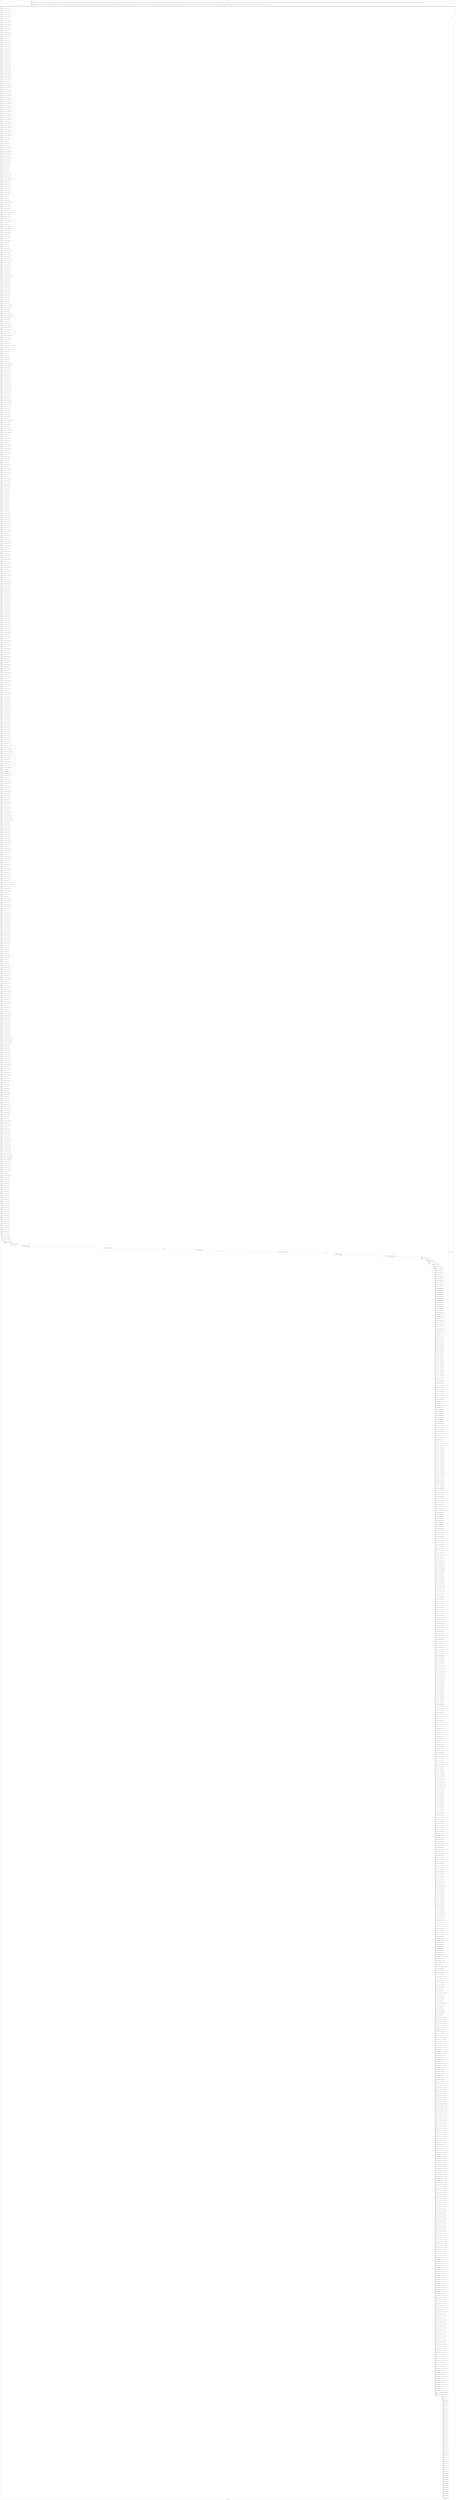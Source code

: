 digraph G {
label="Btor2XCFA";
subgraph cluster_0 {
label="main";
main_init[];
l1[];
l3[];
l4[];
l5[];
l6[];
l7[];
l8[];
l9[];
l10[];
l11[];
l12[];
l13[];
l14[];
l15[];
l16[];
l17[];
l18[];
l19[];
l20[];
l21[];
l22[];
l23[];
l24[];
l25[];
l26[];
l27[];
l28[];
l29[];
l30[];
l31[];
l32[];
l33[];
l34[];
l35[];
l36[];
l37[];
l38[];
l39[];
l40[];
l41[];
l42[];
l43[];
l44[];
l45[];
l46[];
l47[];
l48[];
l49[];
l50[];
l51[];
l52[];
l53[];
l54[];
l55[];
l56[];
l57[];
l58[];
l59[];
l60[];
l61[];
l62[];
l63[];
l64[];
l65[];
l66[];
l67[];
l68[];
l69[];
l70[];
l71[];
l72[];
l73[];
l74[];
l75[];
l76[];
l77[];
l78[];
l79[];
l80[];
l81[];
l82[];
l83[];
l84[];
l85[];
l86[];
l87[];
l88[];
l89[];
l90[];
l91[];
l92[];
l93[];
l94[];
l95[];
l96[];
l97[];
l98[];
l99[];
l100[];
l101[];
l102[];
l103[];
l104[];
l105[];
l106[];
l107[];
l108[];
l109[];
l110[];
l111[];
l112[];
l113[];
l114[];
l115[];
l116[];
l117[];
l118[];
l119[];
l120[];
l121[];
l122[];
l123[];
l124[];
l125[];
l126[];
l127[];
l128[];
l129[];
l130[];
l131[];
l132[];
l133[];
l134[];
l135[];
l136[];
l137[];
l138[];
l139[];
l140[];
l141[];
l142[];
l143[];
l144[];
l145[];
l146[];
l147[];
l148[];
l149[];
l150[];
l151[];
l152[];
l153[];
l154[];
l155[];
l156[];
l157[];
l158[];
l159[];
l160[];
l161[];
l162[];
l163[];
l164[];
l165[];
l166[];
l167[];
l168[];
l169[];
l170[];
l171[];
l172[];
l173[];
l174[];
l175[];
l176[];
l177[];
l178[];
l179[];
l180[];
l181[];
l182[];
l183[];
l184[];
l185[];
l186[];
l187[];
l188[];
l189[];
l190[];
l191[];
l192[];
l193[];
l194[];
l195[];
l196[];
l197[];
l198[];
l199[];
l200[];
l201[];
l202[];
l203[];
l204[];
l205[];
l206[];
l207[];
l208[];
l209[];
l210[];
l211[];
l212[];
l213[];
l214[];
l215[];
l216[];
l217[];
l218[];
l219[];
l220[];
l221[];
l222[];
l223[];
l224[];
l225[];
l226[];
l227[];
l228[];
l229[];
l230[];
l231[];
l232[];
l233[];
l234[];
l235[];
l236[];
l237[];
l238[];
l239[];
l240[];
l241[];
l242[];
l243[];
l244[];
l245[];
l246[];
l247[];
l248[];
l249[];
l250[];
l251[];
l252[];
l253[];
l254[];
l255[];
l256[];
l257[];
l258[];
l259[];
l260[];
l261[];
l262[];
l263[];
l264[];
l265[];
l266[];
l267[];
l268[];
l269[];
l270[];
l271[];
l272[];
l273[];
l274[];
l275[];
l276[];
l277[];
l278[];
l279[];
l280[];
l281[];
l282[];
l283[];
l284[];
l285[];
l286[];
l287[];
l288[];
l289[];
l290[];
l291[];
l292[];
l293[];
l294[];
l295[];
l296[];
l297[];
l298[];
l299[];
l300[];
l301[];
l302[];
l303[];
l304[];
l305[];
l306[];
l307[];
l308[];
l309[];
l310[];
l311[];
l312[];
l313[];
l314[];
l315[];
l316[];
l317[];
l318[];
l319[];
l320[];
l321[];
l322[];
l323[];
l324[];
l325[];
l326[];
l327[];
l328[];
l329[];
l330[];
l331[];
l332[];
l333[];
l334[];
l335[];
l336[];
l337[];
l338[];
l339[];
l340[];
l341[];
l342[];
l343[];
l344[];
l345[];
l346[];
l347[];
l348[];
l349[];
l350[];
l351[];
l352[];
l353[];
l354[];
l355[];
l356[];
l357[];
l358[];
l359[];
l360[];
l361[];
l362[];
l363[];
l364[];
l365[];
l366[];
l367[];
l368[];
l369[];
l370[];
l371[];
l372[];
l373[];
l374[];
l375[];
l376[];
l377[];
l378[];
l379[];
l380[];
l381[];
l382[];
l383[];
l384[];
l385[];
l386[];
l387[];
l388[];
l389[];
l390[];
l391[];
l392[];
l393[];
l394[];
l395[];
l396[];
l397[];
l398[];
l399[];
l400[];
l401[];
l402[];
l403[];
l404[];
l405[];
l406[];
l407[];
l408[];
l409[];
l410[];
l411[];
l412[];
l413[];
l414[];
l415[];
l416[];
l417[];
l418[];
l419[];
l420[];
l421[];
l422[];
l423[];
l424[];
l425[];
l426[];
l427[];
l428[];
l429[];
l430[];
l431[];
l432[];
l433[];
l434[];
l435[];
l436[];
l437[];
l438[];
l439[];
l440[];
l441[];
l442[];
l443[];
l444[];
l445[];
l446[];
l447[];
l448[];
l449[];
l450[];
l451[];
l452[];
l453[];
l454[];
l455[];
l456[];
l457[];
l458[];
l459[];
l460[];
l461[];
l462[];
l463[];
l464[];
l465[];
l466[];
l467[];
l468[];
l469[];
l470[];
l471[];
l472[];
l473[];
l474[];
l475[];
l476[];
l477[];
l478[];
l479[];
l480[];
l481[];
l482[];
l483[];
l484[];
l485[];
l486[];
l487[];
l488[];
l489[];
l490[];
l491[];
l492[];
l493[];
l494[];
l495[];
l496[];
l497[];
l498[];
l499[];
l500[];
l501[];
l502[];
l503[];
l504[];
l505[];
l506[];
l507[];
l508[];
l509[];
l510[];
l511[];
l512[];
l513[];
l514[];
l515[];
l516[];
l517[];
l518[];
l519[];
l520[];
l521[];
l522[];
l523[];
l524[];
l525[];
l526[];
l527[];
l528[];
l529[];
l530[];
l531[];
l532[];
l533[];
l534[];
l535[];
l536[];
l537[];
l538[];
l539[];
l540[];
l541[];
l542[];
l543[];
l544[];
l545[];
l546[];
l547[];
l548[];
l549[];
l550[];
l551[];
l552[];
l553[];
l554[];
l555[];
l556[];
l557[];
l558[];
l559[];
l560[];
l561[];
l562[];
l563[];
l564[];
l565[];
l566[];
l567[];
l568[];
l569[];
l570[];
l571[];
l572[];
l573[];
l574[];
l575[];
l576[];
l577[];
l578[];
l579[];
l580[];
l581[];
l582[];
l583[];
l584[];
l585[];
l586[];
l587[];
l588[];
l589[];
l590[];
l591[];
l592[];
l593[];
l594[];
l595[];
l596[];
l597[];
l598[];
l599[];
l600[];
l601[];
l602[];
l603[];
l604[];
l605[];
l606[];
l607[];
l608[];
l609[];
l610[];
l611[];
l612[];
l613[];
l614[];
l615[];
l616[];
l617[];
l618[];
l619[];
l620[];
l621[];
l622[];
l623[];
l624[];
l625[];
l626[];
l627[];
l628[];
l629[];
l630[];
l631[];
l632[];
l633[];
l634[];
l635[];
l636[];
l637[];
l638[];
l639[];
l640[];
l641[];
l642[];
l643[];
l644[];
l645[];
l646[];
l647[];
l648[];
l649[];
l650[];
l651[];
l652[];
l653[];
l654[];
l655[];
l656[];
l657[];
l658[];
l659[];
l660[];
l661[];
l662[];
l663[];
l664[];
l665[];
l666[];
l667[];
l668[];
l669[];
l670[];
l671[];
l672[];
l673[];
l674[];
l675[];
l676[];
l677[];
l678[];
l679[];
l680[];
l681[];
l682[];
l683[];
l684[];
l685[];
l686[];
l687[];
l688[];
l689[];
l690[];
l691[];
l692[];
l693[];
l694[];
l695[];
l696[];
l697[];
l698[];
l699[];
l700[];
l701[];
l702[];
l703[];
l704[];
l705[];
l706[];
l707[];
l708[];
l709[];
l710[];
l711[];
l712[];
l713[];
l714[];
l715[];
l716[];
l717[];
l718[];
l719[];
l720[];
l721[];
l722[];
l723[];
l724[];
l725[];
l726[];
l727[];
l728[];
l729[];
l730[];
l731[];
l732[];
l733[];
l734[];
l735[];
l736[];
l737[];
l738[];
l739[];
l740[];
l741[];
l742[];
l743[];
l744[];
l745[];
l746[];
l747[];
l748[];
l749[];
l750[];
l751[];
l752[];
l753[];
l754[];
l755[];
l756[];
l757[];
l758[];
l759[];
l760[];
l761[];
l762[];
l763[];
l764[];
l765[];
l766[];
l767[];
l768[];
l769[];
l770[];
l771[];
l772[];
l773[];
l774[];
l775[];
l776[];
l777[];
l778[];
l779[];
l780[];
l781[];
l782[];
l783[];
l784[];
l785[];
l786[];
l787[];
l788[];
l789[];
l790[];
l791[];
l792[];
l793[];
l794[];
l795[];
l796[];
l797[];
l798[];
l799[];
l800[];
l801[];
l802[];
l803[];
l804[];
l805[];
l806[];
l807[];
l808[];
l809[];
l810[];
l811[];
l812[];
l813[];
l814[];
l815[];
l816[];
l817[];
l818[];
l819[];
l820[];
l821[];
l822[];
l823[];
l824[];
l825[];
l826[];
l827[];
l828[];
l829[];
l830[];
l831[];
l832[];
l833[];
l834[];
l835[];
l836[];
l837[];
l838[];
l839[];
l840[];
l841[];
l842[];
l843[];
l844[];
l845[];
l846[];
l847[];
l848[];
l849[];
l850[];
l851[];
l852[];
l853[];
l854[];
l855[];
l856[];
l857[];
l858[];
l859[];
l860[];
l861[];
l862[];
l863[];
l864[];
l865[];
l866[];
l867[];
l868[];
l869[];
l870[];
l871[];
l872[];
l873[];
l874[];
l875[];
l876[];
l877[];
l878[];
l879[];
l880[];
l881[];
l882[];
l883[];
l884[];
l885[];
l886[];
l887[];
l888[];
l889[];
l890[];
l891[];
l892[];
l893[];
l894[];
l895[];
l896[];
l897[];
l898[];
l899[];
l900[];
l901[];
l902[];
l903[];
l904[];
l905[];
l906[];
l907[];
l908[];
l909[];
l910[];
l911[];
l912[];
l913[];
l914[];
l915[];
l916[];
l917[];
l918[];
l919[];
l920[];
l921[];
l922[];
l923[];
l924[];
l925[];
l926[];
l927[];
l928[];
l929[];
l930[];
l931[];
l932[];
l933[];
l934[];
l935[];
l936[];
l937[];
l938[];
l939[];
l940[];
l941[];
l942[];
l943[];
l944[];
l945[];
l946[];
l947[];
l948[];
l949[];
l950[];
l951[];
l952[];
l953[];
l954[];
l955[];
l956[];
l957[];
l958[];
l959[];
l960[];
l961[];
l962[];
l963[];
l964[];
l965[];
l966[];
l967[];
l968[];
l969[];
l970[];
l971[];
l972[];
l973[];
l974[];
l975[];
l976[];
l977[];
l978[];
l979[];
l980[];
l981[];
l982[];
l983[];
l984[];
l985[];
l986[];
l987[];
l988[];
l989[];
l990[];
l991[];
l992[];
l993[];
l994[];
l995[];
l996[];
l997[];
l998[];
l999[];
l1000[];
l1001[];
l1002[];
l1003[];
l1004[];
l1005[];
l1006[];
l1007[];
l1008[];
l1009[];
l1010[];
l1011[];
l1012[];
l1013[];
l1014[];
l1015[];
l1016[];
l1017[];
l1018[];
l1019[];
l1020[];
l1021[];
l1022[];
l1023[];
l1024[];
l1025[];
l1026[];
l1027[];
l1028[];
l1029[];
l1030[];
l1031[];
l1032[];
l1033[];
l1034[];
l1035[];
l1036[];
l1037[];
l1038[];
l1039[];
l1040[];
l1041[];
l1042[];
l1043[];
l1044[];
l1045[];
l1046[];
l1047[];
l1048[];
l1049[];
l1050[];
l1051[];
l1052[];
l1053[];
l1054[];
l1055[];
l1056[];
l1057[];
l1058[];
l1059[];
l1060[];
l1061[];
l1062[];
l1063[];
l1064[];
l1065[];
l1066[];
l1067[];
l1068[];
l1069[];
l1070[];
l1071[];
l1072[];
l1073[];
l1074[];
l1075[];
l1076[];
l1077[];
l1078[];
l1079[];
l1080[];
l1081[];
l1082[];
l1083[];
l1084[];
l1085[];
l1086[];
l1087[];
l1088[];
l1089[];
l1090[];
l1091[];
l1092[];
l1093[];
l1094[];
l1095[];
l1096[];
l1097[];
l1098[];
l1099[];
l1100[];
l1101[];
l1102[];
l1103[];
l1104[];
l1105[];
l1106[];
l1107[];
l1108[];
l1109[];
l1110[];
l1111[];
l1112[];
l1113[];
l1114[];
l1115[];
l1116[];
l1117[];
l1118[];
l1119[];
l1120[];
l1121[];
l1122[];
l1123[];
l1124[];
l1125[];
l1126[];
l1127[];
l1128[];
l1129[];
l1130[];
l1131[];
l1132[];
l1133[];
l1134[];
l1135[];
l1136[];
l1137[];
l1138[];
l1139[];
l1140[];
l1141[];
l1142[];
l1143[];
l1144[];
l1145[];
l1146[];
l1147[];
l1148[];
l1149[];
l1150[];
l1151[];
l1152[];
l1153[];
l1154[];
l1155[];
l1156[];
l1157[];
l1158[];
l1159[];
l1160[];
l1161[];
l1162[];
l1163[];
l1164[];
l1165[];
l1166[];
l1167[];
l1168[];
l1169[];
l1170[];
l1171[];
l1172[];
l1173[];
l1174[];
l1175[];
l1176[];
l1177[];
l1178[];
l1179[];
l1180[];
l1181[];
l1182[];
l1183[];
l1184[];
l1185[];
l1186[];
main_error[];
l1187[];
l1188[];
l1189[];
l1190[];
l1191[];
l1192[];
l1193[];
l1194[];
l1195[];
l1196[];
l1197[];
l1198[];
l1199[];
l1200[];
l1201[];
l1202[];
l1203[];
l1204[];
l1205[];
l1206[];
l1207[];
l1208[];
l1209[];
l1210[];
l1211[];
l1212[];
l1213[];
l1214[];
l1215[];
l1216[];
l1217[];
l1218[];
l1219[];
l1220[];
l1221[];
l1222[];
l1223[];
l1224[];
l1225[];
l1226[];
l1227[];
l1228[];
l1229[];
l1230[];
l1231[];
l1232[];
l1233[];
l1234[];
l1235[];
l1236[];
l1237[];
l1238[];
main_init -> l1 [label="[(assign const_6 #b0000000000000000),(assign const_27 #b00000000),(assign const_40 #b0),(assign const_146 #b0000000000000000),(assign const_167 #b00000000),(assign const_282 #b1),(assign const_285 #b00000000000000000000000000000001),(assign const_286 #b0000000000000000),(assign const_288 #b00000000000000000000000000010000),(assign const_290 #b00000000000000000000000000001111),(assign const_293 #b00000000000000000000000000000111),(assign const_294 #b00000000000000000000000011100001),(assign const_306 #b00000000000000000000000000000010),(assign const_311 #b00000000000000000000000000001000),(assign const_324 #b00000000000000000000000000001010),(assign const_338 #b00000000000000000000000000000100),(assign const_354 #b00000000000000000000000000001011),(assign const_368 #b00000000000000000000000000000101),(assign const_658 #b00000001),(assign const_1298 #b0000011011101011),(assign const_1299 #b0000011001100100),(assign const_1300 #b0000011000110111),(assign const_1301 #b00000000000000000000000001001011),(assign const_1315 #b00000000000000000000000000111100),(assign const_1355 #b0000000010011010),(assign const_1356 #b00000000000000000000000010100101),(assign const_1361 #b00000000000000000000000010010110),(assign const_1366 #b0000100011101100),(assign const_1367 #b0000100101100100),(assign const_1368 #b0000100100110111),(assign const_1369 #b0000100011101001),(assign const_1370 #b0000100101100001),(assign const_1371 #b0000100100110100),(assign const_1372 #b0000011001000110),(assign const_1373 #b0000011010111110),(assign const_1374 #b0000011010010001),(assign const_1375 #b0000100011101010),(assign const_1376 #b0000100101100010),(assign const_1377 #b0000100100110101),(assign const_1378 #b0000100011110010),(assign const_1379 #b0000100101101010),(assign const_1380 #b0000100100111101),(assign const_1381 #b0000100011101111),(assign const_1382 #b0000100101100111),(assign const_1383 #b0000100100111010),(assign const_1384 #b0000100011110101),(assign const_1385 #b0000100101101101),(assign const_1386 #b0000100101000000),(assign const_1387 #b0000101000100101)] "];
l3 -> l4 [label="[(havoc input_182),(havoc input_184),(havoc input_186),(havoc input_188),(havoc input_190),(havoc input_192),(havoc input_194),(havoc input_196),(havoc input_198),(havoc input_200),(havoc input_202),(havoc input_204),(havoc input_206),(havoc input_208),(havoc input_210),(havoc input_212),(havoc input_214),(havoc input_216),(havoc input_218),(havoc input_220),(havoc input_222),(havoc input_224),(havoc input_226),(havoc input_228),(havoc input_230),(havoc input_232),(havoc input_234),(havoc input_236),(havoc input_238),(havoc input_240),(havoc input_242),(havoc input_244),(havoc input_246),(havoc input_248),(havoc input_250),(havoc input_252),(havoc input_254),(havoc input_256),(havoc input_258),(havoc input_260),(havoc input_262),(havoc input_264),(havoc input_266),(havoc input_268),(havoc input_270),(havoc input_272),(havoc input_274),(havoc input_276),(havoc input_278),(havoc input_280),(havoc input_284),(havoc input_300),(havoc input_305),(havoc input_318),(havoc input_323),(havoc input_332),(havoc input_337),(havoc input_348),(havoc input_353),(havoc input_362),(havoc input_367),(havoc input_378),(havoc input_383),(havoc input_386),(havoc input_395),(havoc input_400),(havoc input_407),(havoc input_413),(havoc input_419),(havoc input_430),(havoc input_435),(havoc input_444),(havoc input_454),(havoc input_457),(havoc input_462),(havoc input_467),(havoc input_472),(havoc input_477),(havoc input_482),(havoc input_487),(havoc input_492),(havoc input_496),(havoc input_501),(havoc input_517),(havoc input_522),(havoc input_528),(havoc input_534),(havoc input_540),(havoc input_545),(havoc input_550),(havoc input_555),(havoc input_560),(havoc input_565),(havoc input_570),(havoc input_575),(havoc input_580),(havoc input_585),(havoc input_590),(havoc input_595),(havoc input_600),(havoc input_605),(havoc input_610),(havoc input_615),(havoc input_620),(havoc input_625),(havoc input_630),(havoc input_635),(havoc input_640),(havoc input_645),(havoc input_650),(havoc input_655),(havoc input_665),(havoc input_671),(havoc input_677),(havoc input_683),(havoc input_689),(havoc input_695),(havoc input_704),(havoc input_710),(havoc input_716),(havoc input_722),(havoc input_728),(havoc input_734),(havoc input_743),(havoc input_749),(havoc input_755),(havoc input_761),(havoc input_767),(havoc input_773),(havoc input_781),(havoc input_789),(havoc input_794),(havoc input_800),(havoc input_806),(havoc input_812),(havoc input_819),(havoc input_825),(havoc input_835),(havoc input_841),(havoc input_847),(havoc input_853),(havoc input_861),(havoc input_869),(havoc input_874),(havoc input_880),(havoc input_886),(havoc input_892),(havoc input_903)] "];
l4 -> l5 [label="[(assign binary_113 (bvand state_41 (bvnot state_43)))] "];
l5 -> l6 [label="[(assign binary_114 (bvand binary_113 (bvnot state_45)))] "];
l6 -> l7 [label="[(assign binary_115 (bvand binary_114 (bvnot state_47)))] "];
l7 -> l8 [label="[(assign binary_116 (bvand binary_115 (bvnot state_49)))] "];
l8 -> l9 [label="[(assign binary_117 (bvand binary_116 (bvnot state_51)))] "];
l9 -> l10 [label="[(assign binary_118 (bvand binary_117 state_53))] "];
l10 -> l11 [label="[(assign binary_119 (bvand binary_118 (bvnot state_55)))] "];
l11 -> l12 [label="[(assign binary_120 (bvand binary_119 (bvnot state_57)))] "];
l12 -> l13 [label="[(assign binary_121 (bvand binary_120 (bvnot state_59)))] "];
l13 -> l14 [label="[(assign binary_122 (bvand binary_121 (bvnot state_61)))] "];
l14 -> l15 [label="[(assign binary_123 (bvand binary_122 (bvnot state_63)))] "];
l15 -> l16 [label="[(assign binary_124 (bvand binary_123 state_65))] "];
l16 -> l17 [label="[(assign binary_125 (bvand binary_124 (bvnot state_67)))] "];
l17 -> l18 [label="[(assign binary_126 (bvand binary_125 (bvnot state_69)))] "];
l18 -> l19 [label="[(assign binary_127 (bvand binary_126 (bvnot state_71)))] "];
l19 -> l20 [label="[(assign binary_128 (bvand binary_127 (bvnot state_73)))] "];
l20 -> l21 [label="[(assign binary_129 (bvand binary_128 (bvnot state_75)))] "];
l21 -> l22 [label="[(assign binary_130 (bvand binary_129 (bvnot state_77)))] "];
l22 -> l23 [label="[(assign binary_131 (bvand binary_130 state_79))] "];
l23 -> l24 [label="[(assign binary_132 (bvand binary_131 (bvnot state_81)))] "];
l24 -> l25 [label="[(assign binary_133 (bvand binary_132 (bvnot state_83)))] "];
l25 -> l26 [label="[(assign binary_134 (bvand binary_133 (bvnot state_85)))] "];
l26 -> l27 [label="[(assign binary_135 (bvand binary_134 (bvnot state_87)))] "];
l27 -> l28 [label="[(assign binary_136 (bvand binary_135 (bvnot state_89)))] "];
l28 -> l29 [label="[(assign binary_137 (bvand binary_136 (bvnot state_91)))] "];
l29 -> l30 [label="[(assign binary_138 (bvand binary_137 state_93))] "];
l30 -> l31 [label="[(assign binary_139 (bvand binary_138 (bvnot state_95)))] "];
l31 -> l32 [label="[(assign binary_140 (bvand binary_139 (bvnot state_97)))] "];
l32 -> l33 [label="[(assign binary_141 (bvand binary_140 (bvnot state_99)))] "];
l33 -> l34 [label="[(assign binary_142 (bvand binary_141 (bvnot state_101)))] "];
l34 -> l35 [label="[(assign binary_143 (bvand binary_142 (bvnot state_103)))] "];
l35 -> l36 [label="[(assign binary_144 (bvand binary_143 (bvnot state_105)))] "];
l36 -> l37 [label="[(assign binary_145 (bvand binary_144 (bvnot state_107)))] "];
l37 -> l38 [label="[(assign comparison_147 (ite (= const_146 state_7) #b1 #b0))] "];
l38 -> l39 [label="[(assign binary_148 (bvand binary_145 comparison_147))] "];
l39 -> l40 [label="[(assign comparison_149 (ite (= const_146 state_9) #b1 #b0))] "];
l40 -> l41 [label="[(assign binary_150 (bvand binary_148 comparison_149))] "];
l41 -> l42 [label="[(assign comparison_151 (ite (= const_146 state_11) #b1 #b0))] "];
l42 -> l43 [label="[(assign binary_152 (bvand binary_150 comparison_151))] "];
l43 -> l44 [label="[(assign comparison_153 (ite (= const_146 state_13) #b1 #b0))] "];
l44 -> l45 [label="[(assign binary_154 (bvand binary_152 comparison_153))] "];
l45 -> l46 [label="[(assign comparison_155 (ite (= const_146 state_15) #b1 #b0))] "];
l46 -> l47 [label="[(assign binary_156 (bvand binary_154 comparison_155))] "];
l47 -> l48 [label="[(assign comparison_157 (ite (= const_146 state_17) #b1 #b0))] "];
l48 -> l49 [label="[(assign binary_158 (bvand binary_156 comparison_157))] "];
l49 -> l50 [label="[(assign comparison_159 (ite (= const_146 state_19) #b1 #b0))] "];
l50 -> l51 [label="[(assign binary_160 (bvand binary_158 comparison_159))] "];
l51 -> l52 [label="[(assign comparison_161 (ite (= const_146 state_21) #b1 #b0))] "];
l52 -> l53 [label="[(assign binary_162 (bvand binary_160 comparison_161))] "];
l53 -> l54 [label="[(assign comparison_163 (ite (= const_146 state_23) #b1 #b0))] "];
l54 -> l55 [label="[(assign binary_164 (bvand binary_162 comparison_163))] "];
l55 -> l56 [label="[(assign comparison_165 (ite (= const_146 state_25) #b1 #b0))] "];
l56 -> l57 [label="[(assign binary_166 (bvand binary_164 comparison_165))] "];
l57 -> l58 [label="[(assign comparison_168 (ite (= const_167 state_28) #b1 #b0))] "];
l58 -> l59 [label="[(assign binary_169 (bvand binary_166 comparison_168))] "];
l59 -> l60 [label="[(assign comparison_170 (ite (= const_167 state_30) #b1 #b0))] "];
l60 -> l61 [label="[(assign binary_171 (bvand binary_169 comparison_170))] "];
l61 -> l62 [label="[(assign comparison_172 (ite (= const_167 state_32) #b1 #b0))] "];
l62 -> l63 [label="[(assign binary_173 (bvand binary_171 comparison_172))] "];
l63 -> l64 [label="[(assign comparison_174 (ite (= const_167 state_34) #b1 #b0))] "];
l64 -> l65 [label="[(assign binary_175 (bvand binary_173 comparison_174))] "];
l65 -> l66 [label="[(assign comparison_176 (ite (= const_167 state_36) #b1 #b0))] "];
l66 -> l67 [label="[(assign binary_177 (bvand binary_175 comparison_176))] "];
l67 -> l68 [label="[(assign comparison_178 (ite (= const_146 state_38) #b1 #b0))] "];
l68 -> l69 [label="[(assign binary_179 (bvand binary_177 comparison_178))] "];
l69 -> l70 [label="[(assign binary_180 (bvand state_111 binary_179))] "];
l70 -> l71 [label="[(assign binary_287 (++ input_182 const_286))] "];
l71 -> l72 [label="[(assign binary_289 (bvashr binary_287 const_288))] "];
l72 -> l73 [label="[(assign binary_291 (bvsrem binary_289 const_290))] "];
l73 -> l74 [label="[(assign comparison_292 (ite (= const_285 binary_291) #b1 #b0))] "];
l74 -> l75 [label="[(assign binary_295 (bvsdiv binary_289 const_294))] "];
l75 -> l76 [label="[(assign comparison_296 (ite (= const_293 binary_295) #b1 #b0))] "];
l76 -> l77 [label="[(assign binary_297 (bvand comparison_292 comparison_296))] "];
l77 -> l78 [label="[(assign binary_298 (bvand input_218 binary_297))] "];
l78 -> l79 [label="[(assign binary_299 (bvor (bvnot input_284) binary_298))] "];
l79 -> l80 [label="[(assign binary_301 (bvand input_218 (bvnot input_284)))] "];
l80 -> l81 [label="[(assign binary_302 (bvand (bvnot binary_297) binary_301))] "];
l81 -> l82 [label="[(assign binary_303 (bvor (bvnot input_300) binary_302))] "];
l82 -> l83 [label="[(assign binary_304 (bvand binary_299 binary_303))] "];
l83 -> l84 [label="[(assign binary_307 (++ input_186 const_286))] "];
l84 -> l85 [label="[(assign binary_308 (bvashr binary_307 const_288))] "];
l85 -> l86 [label="[(assign binary_309 (bvsrem binary_308 const_290))] "];
l86 -> l87 [label="[(assign comparison_310 (ite (= const_306 binary_309) #b1 #b0))] "];
l87 -> l88 [label="[(assign binary_312 (bvsdiv binary_308 const_294))] "];
l88 -> l89 [label="[(assign comparison_313 (ite (= const_311 binary_312) #b1 #b0))] "];
l89 -> l90 [label="[(assign binary_314 (bvand comparison_310 comparison_313))] "];
l90 -> l91 [label="[(assign binary_315 (bvand input_230 binary_314))] "];
l91 -> l92 [label="[(assign binary_316 (bvor (bvnot input_305) binary_315))] "];
l92 -> l93 [label="[(assign binary_317 (bvand binary_304 binary_316))] "];
l93 -> l94 [label="[(assign binary_319 (bvand input_230 (bvnot input_305)))] "];
l94 -> l95 [label="[(assign binary_320 (bvand (bvnot binary_314) binary_319))] "];
l95 -> l96 [label="[(assign binary_321 (bvor (bvnot input_318) binary_320))] "];
l96 -> l97 [label="[(assign binary_322 (bvand binary_317 binary_321))] "];
l97 -> l98 [label="[(assign binary_325 (++ input_190 const_286))] "];
l98 -> l99 [label="[(assign binary_326 (bvashr binary_325 const_288))] "];
l99 -> l100 [label="[(assign binary_327 (bvsdiv binary_326 const_294))] "];
l100 -> l101 [label="[(assign comparison_328 (ite (= const_324 binary_327) #b1 #b0))] "];
l101 -> l102 [label="[(assign binary_329 (bvand input_240 comparison_328))] "];
l102 -> l103 [label="[(assign binary_330 (bvor (bvnot input_323) binary_329))] "];
l103 -> l104 [label="[(assign binary_331 (bvand binary_322 binary_330))] "];
l104 -> l105 [label="[(assign binary_333 (bvand input_240 (bvnot input_323)))] "];
l105 -> l106 [label="[(assign binary_334 (bvand (bvnot comparison_328) binary_333))] "];
l106 -> l107 [label="[(assign binary_335 (bvor (bvnot input_332) binary_334))] "];
l107 -> l108 [label="[(assign binary_336 (bvand binary_331 binary_335))] "];
l108 -> l109 [label="[(assign binary_339 (bvsrem binary_326 const_290))] "];
l109 -> l110 [label="[(assign comparison_340 (ite (= const_338 binary_339) #b1 #b0))] "];
l110 -> l111 [label="[(assign binary_341 (bvsrem binary_326 const_294))] "];
l111 -> l112 [label="[(assign binary_342 (bvsdiv binary_341 const_290))] "];
l112 -> l113 [label="[(assign comparison_343 (ite (= const_324 binary_342) #b1 #b0))] "];
l113 -> l114 [label="[(assign binary_344 (bvand comparison_340 comparison_343))] "];
l114 -> l115 [label="[(assign binary_345 (bvand input_246 (bvnot binary_344)))] "];
l115 -> l116 [label="[(assign binary_346 (bvor (bvnot input_337) binary_345))] "];
l116 -> l117 [label="[(assign binary_347 (bvand binary_336 binary_346))] "];
l117 -> l118 [label="[(assign binary_349 (bvand input_246 (bvnot input_337)))] "];
l118 -> l119 [label="[(assign binary_350 (bvand binary_344 binary_349))] "];
l119 -> l120 [label="[(assign binary_351 (bvor (bvnot input_348) binary_350))] "];
l120 -> l121 [label="[(assign binary_352 (bvand binary_347 binary_351))] "];
l121 -> l122 [label="[(assign binary_355 (++ input_196 const_286))] "];
l122 -> l123 [label="[(assign binary_356 (bvashr binary_355 const_288))] "];
l123 -> l124 [label="[(assign binary_357 (bvsdiv binary_356 const_294))] "];
l124 -> l125 [label="[(assign comparison_358 (ite (= const_354 binary_357) #b1 #b0))] "];
l125 -> l126 [label="[(assign binary_359 (bvand input_254 comparison_358))] "];
l126 -> l127 [label="[(assign binary_360 (bvor (bvnot input_353) binary_359))] "];
l127 -> l128 [label="[(assign binary_361 (bvand binary_352 binary_360))] "];
l128 -> l129 [label="[(assign binary_363 (bvand input_254 (bvnot input_353)))] "];
l129 -> l130 [label="[(assign binary_364 (bvand (bvnot comparison_358) binary_363))] "];
l130 -> l131 [label="[(assign binary_365 (bvor (bvnot input_362) binary_364))] "];
l131 -> l132 [label="[(assign binary_366 (bvand binary_361 binary_365))] "];
l132 -> l133 [label="[(assign binary_369 (bvsrem binary_356 const_290))] "];
l133 -> l134 [label="[(assign comparison_370 (ite (= const_368 binary_369) #b1 #b0))] "];
l134 -> l135 [label="[(assign binary_371 (bvsrem binary_356 const_294))] "];
l135 -> l136 [label="[(assign binary_372 (bvsdiv binary_371 const_290))] "];
l136 -> l137 [label="[(assign comparison_373 (ite (= const_354 binary_372) #b1 #b0))] "];
l137 -> l138 [label="[(assign binary_374 (bvand comparison_370 comparison_373))] "];
l138 -> l139 [label="[(assign binary_375 (bvand input_260 (bvnot binary_374)))] "];
l139 -> l140 [label="[(assign binary_376 (bvor (bvnot input_367) binary_375))] "];
l140 -> l141 [label="[(assign binary_377 (bvand binary_366 binary_376))] "];
l141 -> l142 [label="[(assign binary_379 (bvand input_260 (bvnot input_367)))] "];
l142 -> l143 [label="[(assign binary_380 (bvand binary_374 binary_379))] "];
l143 -> l144 [label="[(assign binary_381 (bvor (bvnot input_378) binary_380))] "];
l144 -> l145 [label="[(assign binary_382 (bvand binary_377 binary_381))] "];
l145 -> l146 [label="[(assign binary_384 (bvor input_268 (bvnot input_383)))] "];
l146 -> l147 [label="[(assign binary_385 (bvand binary_382 binary_384))] "];
l147 -> l148 [label="[(assign binary_387 (bvand input_268 (bvnot input_383)))] "];
l148 -> l149 [label="[(assign binary_388 (++ input_212 const_286))] "];
l149 -> l150 [label="[(assign binary_389 (bvashr binary_388 const_288))] "];
l150 -> l151 [label="[(assign binary_390 (bvsdiv binary_389 const_294))] "];
l151 -> l152 [label="[(assign comparison_391 (ite (= const_306 binary_390) #b1 #b0))] "];
l152 -> l153 [label="[(assign binary_392 (bvand binary_387 comparison_391))] "];
l153 -> l154 [label="[(assign binary_393 (bvor (bvnot input_386) binary_392))] "];
l154 -> l155 [label="[(assign binary_394 (bvand binary_385 binary_393))] "];
l155 -> l156 [label="[(assign binary_396 (bvand binary_387 (bvnot input_386)))] "];
l156 -> l157 [label="[(assign binary_397 (bvand (bvnot comparison_391) binary_396))] "];
l157 -> l158 [label="[(assign binary_398 (bvor (bvnot input_395) binary_397))] "];
l158 -> l159 [label="[(assign binary_399 (bvand binary_394 binary_398))] "];
l159 -> l160 [label="[(assign binary_401 (bvor input_270 input_386))] "];
l160 -> l161 [label="[(assign binary_402 (bvsrem binary_389 const_290))] "];
l161 -> l162 [label="[(assign comparison_403 (ite (= const_285 binary_402) #b1 #b0))] "];
l162 -> l163 [label="[(assign binary_404 (bvand binary_401 comparison_403))] "];
l163 -> l164 [label="[(assign binary_405 (bvor (bvnot input_400) binary_404))] "];
l164 -> l165 [label="[(assign binary_406 (bvand binary_399 binary_405))] "];
l165 -> l166 [label="[(assign binary_408 (bvand binary_401 (bvnot input_400)))] "];
l166 -> l167 [label="[(assign comparison_409 (ite (= const_338 binary_402) #b1 #b0))] "];
l167 -> l168 [label="[(assign binary_410 (bvand binary_408 comparison_409))] "];
l168 -> l169 [label="[(assign binary_411 (bvor (bvnot input_407) binary_410))] "];
l169 -> l170 [label="[(assign binary_412 (bvand binary_406 binary_411))] "];
l170 -> l171 [label="[(assign binary_414 (bvand binary_408 (bvnot input_407)))] "];
l171 -> l172 [label="[(assign binary_415 (bvand (bvnot comparison_403) (bvnot comparison_409)))] "];
l172 -> l173 [label="[(assign binary_416 (bvand binary_414 binary_415))] "];
l173 -> l174 [label="[(assign binary_417 (bvor (bvnot input_413) binary_416))] "];
l174 -> l175 [label="[(assign binary_418 (bvand binary_412 binary_417))] "];
l175 -> l176 [label="[(assign binary_420 (bvor input_272 input_400))] "];
l176 -> l177 [label="[(assign binary_421 (bvor binary_420 input_407))] "];
l177 -> l178 [label="[(assign binary_422 (bvor binary_421 input_413))] "];
l178 -> l179 [label="[(assign binary_423 (bvsrem binary_389 const_294))] "];
l179 -> l180 [label="[(assign binary_424 (bvsdiv binary_423 const_290))] "];
l180 -> l181 [label="[(assign comparison_425 (ite (= const_324 binary_424) #b1 #b0))] "];
l181 -> l182 [label="[(assign binary_426 (bvand comparison_409 comparison_425))] "];
l182 -> l183 [label="[(assign binary_427 (bvand binary_422 binary_426))] "];
l183 -> l184 [label="[(assign binary_428 (bvor (bvnot input_419) binary_427))] "];
l184 -> l185 [label="[(assign binary_429 (bvand binary_418 binary_428))] "];
l185 -> l186 [label="[(assign binary_431 (bvand binary_422 (bvnot input_419)))] "];
l186 -> l187 [label="[(assign binary_432 (bvand (bvnot binary_426) binary_431))] "];
l187 -> l188 [label="[(assign binary_433 (bvor (bvnot input_430) binary_432))] "];
l188 -> l189 [label="[(assign binary_434 (bvand binary_429 binary_433))] "];
l189 -> l190 [label="[(assign binary_436 (bvor input_274 input_395))] "];
l190 -> l191 [label="[(assign comparison_437 (ite (= const_293 binary_424) #b1 #b0))] "];
l191 -> l192 [label="[(assign binary_438 (bvand comparison_403 comparison_437))] "];
l192 -> l193 [label="[(assign comparison_439 (ite (= const_324 binary_390) #b1 #b0))] "];
l193 -> l194 [label="[(assign binary_440 (bvand binary_438 comparison_439))] "];
l194 -> l195 [label="[(assign binary_441 (bvand binary_436 binary_440))] "];
l195 -> l196 [label="[(assign binary_442 (bvor (bvnot input_435) binary_441))] "];
l196 -> l197 [label="[(assign binary_443 (bvand binary_434 binary_442))] "];
l197 -> l198 [label="[(assign binary_445 (bvand binary_436 (bvnot input_435)))] "];
l198 -> l199 [label="[(assign comparison_446 (ite (= const_338 binary_424) #b1 #b0))] "];
l199 -> l200 [label="[(assign binary_447 (bvand comparison_403 comparison_446))] "];
l200 -> l201 [label="[(assign comparison_448 (ite (= const_293 binary_390) #b1 #b0))] "];
l201 -> l202 [label="[(assign binary_449 (bvand binary_447 comparison_448))] "];
l202 -> l203 [label="[(assign binary_450 (bvand binary_445 binary_449))] "];
l203 -> l204 [label="[(assign binary_451 (bvor (bvnot input_444) binary_450))] "];
l204 -> l205 [label="[(assign binary_452 (bvand binary_443 binary_451))] "];
l205 -> l206 [label="[(assign binary_453 (bvand binary_445 (bvnot input_444)))] "];
l206 -> l207 [label="[(assign binary_455 (bvor binary_453 (bvnot input_454)))] "];
l207 -> l208 [label="[(assign binary_456 (bvand binary_452 binary_455))] "];
l208 -> l209 [label="[(assign comparison_458 (ite (= const_306 binary_424) #b1 #b0))] "];
l209 -> l210 [label="[(assign binary_459 (bvand input_276 comparison_458))] "];
l210 -> l211 [label="[(assign binary_460 (bvor (bvnot input_457) binary_459))] "];
l211 -> l212 [label="[(assign binary_461 (bvand binary_456 binary_460))] "];
l212 -> l213 [label="[(assign binary_463 (bvand input_276 (bvnot input_457)))] "];
l213 -> l214 [label="[(assign binary_464 (bvand (bvnot comparison_458) binary_463))] "];
l214 -> l215 [label="[(assign binary_465 (bvor (bvnot input_462) binary_464))] "];
l215 -> l216 [label="[(assign binary_466 (bvand binary_461 binary_465))] "];
l216 -> l217 [label="[(assign binary_468 (bvor input_278 input_457))] "];
l217 -> l218 [label="[(assign binary_469 (bvand comparison_403 binary_468))] "];
l218 -> l219 [label="[(assign binary_470 (bvor (bvnot input_467) binary_469))] "];
l219 -> l220 [label="[(assign binary_471 (bvand binary_466 binary_470))] "];
l220 -> l221 [label="[(assign binary_473 (bvand binary_468 (bvnot input_467)))] "];
l221 -> l222 [label="[(assign binary_474 (bvand comparison_409 binary_473))] "];
l222 -> l223 [label="[(assign binary_475 (bvor (bvnot input_472) binary_474))] "];
l223 -> l224 [label="[(assign binary_476 (bvand binary_471 binary_475))] "];
l224 -> l225 [label="[(assign binary_478 (bvand binary_473 (bvnot input_472)))] "];
l225 -> l226 [label="[(assign binary_479 (bvand binary_415 binary_478))] "];
l226 -> l227 [label="[(assign binary_480 (bvor (bvnot input_477) binary_479))] "];
l227 -> l228 [label="[(assign binary_481 (bvand binary_476 binary_480))] "];
l228 -> l229 [label="[(assign binary_483 (bvor input_280 input_462))] "];
l229 -> l230 [label="[(assign binary_484 (bvand binary_426 binary_483))] "];
l230 -> l231 [label="[(assign binary_485 (bvor (bvnot input_482) binary_484))] "];
l231 -> l232 [label="[(assign binary_486 (bvand binary_481 binary_485))] "];
l232 -> l233 [label="[(assign binary_488 (bvand binary_483 (bvnot input_482)))] "];
l233 -> l234 [label="[(assign binary_489 (bvand (bvnot binary_426) binary_488))] "];
l234 -> l235 [label="[(assign binary_490 (bvor (bvnot input_487) binary_489))] "];
l235 -> l236 [label="[(assign binary_491 (bvand binary_486 binary_490))] "];
l236 -> l237 [label="[(assign binary_493 (bvand input_214 input_238))] "];
l237 -> l238 [label="[(assign binary_494 (bvor (bvnot input_492) binary_493))] "];
l238 -> l239 [label="[(assign binary_495 (bvand binary_491 binary_494))] "];
l239 -> l240 [label="[(assign binary_497 (bvand input_214 (bvnot input_492)))] "];
l240 -> l241 [label="[(assign binary_498 (bvand input_252 binary_497))] "];
l241 -> l242 [label="[(assign binary_499 (bvor (bvnot input_496) binary_498))] "];
l242 -> l243 [label="[(assign binary_500 (bvand binary_495 binary_499))] "];
l243 -> l244 [label="[(assign binary_502 (bvor input_266 input_383))] "];
l244 -> l245 [label="[(assign binary_503 (bvor binary_502 input_419))] "];
l245 -> l246 [label="[(assign binary_504 (bvor binary_503 input_430))] "];
l246 -> l247 [label="[(assign binary_505 (bvor binary_504 input_435))] "];
l247 -> l248 [label="[(assign binary_506 (bvor binary_505 input_444))] "];
l248 -> l249 [label="[(assign binary_507 (bvor binary_506 input_454))] "];
l249 -> l250 [label="[(assign binary_508 (bvor binary_507 input_467))] "];
l250 -> l251 [label="[(assign binary_509 (bvor binary_508 input_472))] "];
l251 -> l252 [label="[(assign binary_510 (bvor binary_509 input_477))] "];
l252 -> l253 [label="[(assign binary_511 (bvor binary_510 input_482))] "];
l253 -> l254 [label="[(assign binary_512 (bvor binary_511 input_487))] "];
l254 -> l255 [label="[(assign binary_513 (bvand binary_497 (bvnot input_496)))] "];
l255 -> l256 [label="[(assign binary_514 (bvand binary_512 binary_513))] "];
l256 -> l257 [label="[(assign binary_515 (bvor (bvnot input_501) binary_514))] "];
l257 -> l258 [label="[(assign binary_516 (bvand binary_500 binary_515))] "];
l258 -> l259 [label="[(assign binary_518 (bvand input_238 (bvnot input_492)))] "];
l259 -> l260 [label="[(assign binary_519 (bvand input_226 binary_518))] "];
l260 -> l261 [label="[(assign binary_520 (bvor (bvnot input_517) binary_519))] "];
l261 -> l262 [label="[(assign binary_521 (bvand binary_516 binary_520))] "];
l262 -> l263 [label="[(assign binary_523 (bvand input_252 (bvnot input_496)))] "];
l263 -> l264 [label="[(assign binary_524 (bvand input_226 (bvnot input_517)))] "];
l264 -> l265 [label="[(assign binary_525 (bvand binary_523 binary_524))] "];
l265 -> l266 [label="[(assign binary_526 (bvor (bvnot input_522) binary_525))] "];
l266 -> l267 [label="[(assign binary_527 (bvand binary_521 binary_526))] "];
l267 -> l268 [label="[(assign binary_529 (bvand binary_512 (bvnot input_501)))] "];
l268 -> l269 [label="[(assign binary_530 (bvand binary_524 (bvnot input_522)))] "];
l269 -> l270 [label="[(assign binary_531 (bvand binary_529 binary_530))] "];
l270 -> l271 [label="[(assign binary_532 (bvor (bvnot input_528) binary_531))] "];
l271 -> l272 [label="[(assign binary_533 (bvand binary_527 binary_532))] "];
l272 -> l273 [label="[(assign binary_535 (bvand binary_518 (bvnot input_517)))] "];
l273 -> l274 [label="[(assign binary_536 (bvand binary_529 (bvnot input_528)))] "];
l274 -> l275 [label="[(assign binary_537 (bvand binary_535 binary_536))] "];
l275 -> l276 [label="[(assign binary_538 (bvor (bvnot input_534) binary_537))] "];
l276 -> l277 [label="[(assign binary_539 (bvand binary_533 binary_538))] "];
l277 -> l278 [label="[(assign binary_541 (bvand binary_523 (bvnot input_522)))] "];
l278 -> l279 [label="[(assign binary_542 (bvand binary_541 binary_536))] "];
l279 -> l280 [label="[(assign binary_543 (bvor (bvnot input_540) binary_542))] "];
l280 -> l281 [label="[(assign binary_544 (bvand binary_539 binary_543))] "];
l281 -> l282 [label="[(assign binary_546 (bvand binary_535 (bvnot input_534)))] "];
l282 -> l283 [label="[(assign binary_547 (bvand binary_536 binary_546))] "];
l283 -> l284 [label="[(assign binary_548 (bvor (bvnot input_545) binary_547))] "];
l284 -> l285 [label="[(assign binary_549 (bvand binary_544 binary_548))] "];
l285 -> l286 [label="[(assign binary_551 (bvand binary_541 (bvnot input_540)))] "];
l286 -> l287 [label="[(assign binary_552 (bvand binary_536 binary_551))] "];
l287 -> l288 [label="[(assign binary_553 (bvor (bvnot input_550) binary_552))] "];
l288 -> l289 [label="[(assign binary_554 (bvand binary_549 binary_553))] "];
l289 -> l290 [label="[(assign binary_556 (bvand binary_546 (bvnot input_545)))] "];
l290 -> l291 [label="[(assign binary_557 (bvand binary_536 binary_556))] "];
l291 -> l292 [label="[(assign binary_558 (bvor (bvnot input_555) binary_557))] "];
l292 -> l293 [label="[(assign binary_559 (bvand binary_554 binary_558))] "];
l293 -> l294 [label="[(assign binary_561 (bvand binary_551 (bvnot input_550)))] "];
l294 -> l295 [label="[(assign binary_562 (bvand binary_536 binary_561))] "];
l295 -> l296 [label="[(assign binary_563 (bvor (bvnot input_560) binary_562))] "];
l296 -> l297 [label="[(assign binary_564 (bvand binary_559 binary_563))] "];
l297 -> l298 [label="[(assign binary_566 (bvand binary_556 (bvnot input_555)))] "];
l298 -> l299 [label="[(assign binary_567 (bvand binary_536 binary_566))] "];
l299 -> l300 [label="[(assign binary_568 (bvor (bvnot input_565) binary_567))] "];
l300 -> l301 [label="[(assign binary_569 (bvand binary_564 binary_568))] "];
l301 -> l302 [label="[(assign binary_571 (bvand binary_561 (bvnot input_560)))] "];
l302 -> l303 [label="[(assign binary_572 (bvand binary_536 binary_571))] "];
l303 -> l304 [label="[(assign binary_573 (bvor (bvnot input_570) binary_572))] "];
l304 -> l305 [label="[(assign binary_574 (bvand binary_569 binary_573))] "];
l305 -> l306 [label="[(assign binary_576 (bvand binary_566 (bvnot input_565)))] "];
l306 -> l307 [label="[(assign binary_577 (bvand binary_536 binary_576))] "];
l307 -> l308 [label="[(assign binary_578 (bvor (bvnot input_575) binary_577))] "];
l308 -> l309 [label="[(assign binary_579 (bvand binary_574 binary_578))] "];
l309 -> l310 [label="[(assign binary_581 (bvand binary_571 (bvnot input_570)))] "];
l310 -> l311 [label="[(assign binary_582 (bvand binary_536 binary_581))] "];
l311 -> l312 [label="[(assign binary_583 (bvor (bvnot input_580) binary_582))] "];
l312 -> l313 [label="[(assign binary_584 (bvand binary_579 binary_583))] "];
l313 -> l314 [label="[(assign binary_586 (bvand binary_576 (bvnot input_575)))] "];
l314 -> l315 [label="[(assign binary_587 (bvand binary_536 binary_586))] "];
l315 -> l316 [label="[(assign binary_588 (bvor (bvnot input_585) binary_587))] "];
l316 -> l317 [label="[(assign binary_589 (bvand binary_584 binary_588))] "];
l317 -> l318 [label="[(assign binary_591 (bvand binary_581 (bvnot input_580)))] "];
l318 -> l319 [label="[(assign binary_592 (bvand binary_536 binary_591))] "];
l319 -> l320 [label="[(assign binary_593 (bvor (bvnot input_590) binary_592))] "];
l320 -> l321 [label="[(assign binary_594 (bvand binary_589 binary_593))] "];
l321 -> l322 [label="[(assign binary_596 (bvand binary_586 (bvnot input_585)))] "];
l322 -> l323 [label="[(assign binary_597 (bvand binary_536 binary_596))] "];
l323 -> l324 [label="[(assign binary_598 (bvor (bvnot input_595) binary_597))] "];
l324 -> l325 [label="[(assign binary_599 (bvand binary_594 binary_598))] "];
l325 -> l326 [label="[(assign binary_601 (bvand binary_591 (bvnot input_590)))] "];
l326 -> l327 [label="[(assign binary_602 (bvand binary_536 binary_601))] "];
l327 -> l328 [label="[(assign binary_603 (bvor (bvnot input_600) binary_602))] "];
l328 -> l329 [label="[(assign binary_604 (bvand binary_599 binary_603))] "];
l329 -> l330 [label="[(assign binary_606 (bvand binary_596 (bvnot input_595)))] "];
l330 -> l331 [label="[(assign binary_607 (bvand binary_536 binary_606))] "];
l331 -> l332 [label="[(assign binary_608 (bvor (bvnot input_605) binary_607))] "];
l332 -> l333 [label="[(assign binary_609 (bvand binary_604 binary_608))] "];
l333 -> l334 [label="[(assign binary_611 (bvand binary_601 (bvnot input_600)))] "];
l334 -> l335 [label="[(assign binary_612 (bvand binary_536 binary_611))] "];
l335 -> l336 [label="[(assign binary_613 (bvor (bvnot input_610) binary_612))] "];
l336 -> l337 [label="[(assign binary_614 (bvand binary_609 binary_613))] "];
l337 -> l338 [label="[(assign binary_616 (bvand binary_606 (bvnot input_605)))] "];
l338 -> l339 [label="[(assign binary_617 (bvand binary_536 binary_616))] "];
l339 -> l340 [label="[(assign binary_618 (bvor (bvnot input_615) binary_617))] "];
l340 -> l341 [label="[(assign binary_619 (bvand binary_614 binary_618))] "];
l341 -> l342 [label="[(assign binary_621 (bvand binary_611 (bvnot input_610)))] "];
l342 -> l343 [label="[(assign binary_622 (bvand binary_536 binary_621))] "];
l343 -> l344 [label="[(assign binary_623 (bvor (bvnot input_620) binary_622))] "];
l344 -> l345 [label="[(assign binary_624 (bvand binary_619 binary_623))] "];
l345 -> l346 [label="[(assign binary_626 (bvand binary_616 (bvnot input_615)))] "];
l346 -> l347 [label="[(assign binary_627 (bvand binary_536 binary_626))] "];
l347 -> l348 [label="[(assign binary_628 (bvor (bvnot input_625) binary_627))] "];
l348 -> l349 [label="[(assign binary_629 (bvand binary_624 binary_628))] "];
l349 -> l350 [label="[(assign binary_631 (bvand binary_621 (bvnot input_620)))] "];
l350 -> l351 [label="[(assign binary_632 (bvand binary_536 binary_631))] "];
l351 -> l352 [label="[(assign binary_633 (bvor (bvnot input_630) binary_632))] "];
l352 -> l353 [label="[(assign binary_634 (bvand binary_629 binary_633))] "];
l353 -> l354 [label="[(assign binary_636 (bvand binary_626 (bvnot input_625)))] "];
l354 -> l355 [label="[(assign binary_637 (bvand binary_536 binary_636))] "];
l355 -> l356 [label="[(assign binary_638 (bvor (bvnot input_635) binary_637))] "];
l356 -> l357 [label="[(assign binary_639 (bvand binary_634 binary_638))] "];
l357 -> l358 [label="[(assign binary_641 (bvand binary_631 (bvnot input_630)))] "];
l358 -> l359 [label="[(assign binary_642 (bvand binary_536 binary_641))] "];
l359 -> l360 [label="[(assign binary_643 (bvor (bvnot input_640) binary_642))] "];
l360 -> l361 [label="[(assign binary_644 (bvand binary_639 binary_643))] "];
l361 -> l362 [label="[(assign binary_646 (bvand binary_636 (bvnot input_635)))] "];
l362 -> l363 [label="[(assign binary_647 (bvand binary_536 binary_646))] "];
l363 -> l364 [label="[(assign binary_648 (bvor (bvnot input_645) binary_647))] "];
l364 -> l365 [label="[(assign binary_649 (bvand binary_644 binary_648))] "];
l365 -> l366 [label="[(assign binary_651 (bvand binary_641 (bvnot input_640)))] "];
l366 -> l367 [label="[(assign binary_652 (bvand binary_536 binary_651))] "];
l367 -> l368 [label="[(assign binary_653 (bvor (bvnot input_650) binary_652))] "];
l368 -> l369 [label="[(assign binary_654 (bvand binary_649 binary_653))] "];
l369 -> l370 [label="[(assign binary_656 (bvand binary_646 (bvnot input_645)))] "];
l370 -> l371 [label="[(assign binary_657 (bvand binary_536 binary_656))] "];
l371 -> l372 [label="[(assign ternary_659 (ite (= input_400 #b1) const_658 input_202))] "];
l372 -> l373 [label="[(assign ternary_660 (ite (= input_467 #b1) const_658 ternary_659))] "];
l373 -> l374 [label="[(assign comparison_661 (ite (= const_658 ternary_660) #b1 #b0))] "];
l374 -> l375 [label="[(assign binary_662 (bvand binary_657 comparison_661))] "];
l375 -> l376 [label="[(assign binary_663 (bvor (bvnot input_655) binary_662))] "];
l376 -> l377 [label="[(assign binary_664 (bvand binary_654 binary_663))] "];
l377 -> l378 [label="[(assign binary_666 (bvand binary_651 (bvnot input_650)))] "];
l378 -> l379 [label="[(assign binary_667 (bvand binary_536 binary_666))] "];
l379 -> l380 [label="[(assign binary_668 (bvand binary_667 comparison_661))] "];
l380 -> l381 [label="[(assign binary_669 (bvor (bvnot input_665) binary_668))] "];
l381 -> l382 [label="[(assign binary_670 (bvand binary_664 binary_669))] "];
l382 -> l383 [label="[(assign binary_672 (bvand binary_536 comparison_661))] "];
l383 -> l384 [label="[(assign binary_673 (bvand binary_656 (bvnot input_655)))] "];
l384 -> l385 [label="[(assign binary_674 (bvand binary_672 binary_673))] "];
l385 -> l386 [label="[(assign binary_675 (bvor (bvnot input_671) binary_674))] "];
l386 -> l387 [label="[(assign binary_676 (bvand binary_670 binary_675))] "];
l387 -> l388 [label="[(assign binary_678 (bvand binary_536 comparison_661))] "];
l388 -> l389 [label="[(assign binary_679 (bvand binary_666 (bvnot input_665)))] "];
l389 -> l390 [label="[(assign binary_680 (bvand binary_678 binary_679))] "];
l390 -> l391 [label="[(assign binary_681 (bvor (bvnot input_677) binary_680))] "];
l391 -> l392 [label="[(assign binary_682 (bvand binary_676 binary_681))] "];
l392 -> l393 [label="[(assign binary_684 (bvand binary_536 comparison_661))] "];
l393 -> l394 [label="[(assign binary_685 (bvand binary_673 (bvnot input_671)))] "];
l394 -> l395 [label="[(assign binary_686 (bvand binary_684 binary_685))] "];
l395 -> l396 [label="[(assign binary_687 (bvor (bvnot input_683) binary_686))] "];
l396 -> l397 [label="[(assign binary_688 (bvand binary_682 binary_687))] "];
l397 -> l398 [label="[(assign binary_690 (bvand binary_536 comparison_661))] "];
l398 -> l399 [label="[(assign binary_691 (bvand binary_679 (bvnot input_677)))] "];
l399 -> l400 [label="[(assign binary_692 (bvand binary_690 binary_691))] "];
l400 -> l401 [label="[(assign binary_693 (bvor (bvnot input_689) binary_692))] "];
l401 -> l402 [label="[(assign binary_694 (bvand binary_688 binary_693))] "];
l402 -> l403 [label="[(assign binary_696 (bvand binary_685 (bvnot input_683)))] "];
l403 -> l404 [label="[(assign binary_697 (bvand binary_536 binary_696))] "];
l404 -> l405 [label="[(assign ternary_698 (ite (= input_435 #b1) const_658 input_208))] "];
l405 -> l406 [label="[(assign comparison_699 (ite (= const_167 ternary_698) #b1 #b0))] "];
l406 -> l407 [label="[(assign binary_700 (bvor comparison_661 (bvnot comparison_699)))] "];
l407 -> l408 [label="[(assign binary_701 (bvand binary_697 binary_700))] "];
l408 -> l409 [label="[(assign binary_702 (bvor (bvnot input_695) binary_701))] "];
l409 -> l410 [label="[(assign binary_703 (bvand binary_694 binary_702))] "];
l410 -> l411 [label="[(assign binary_705 (bvand binary_691 (bvnot input_689)))] "];
l411 -> l412 [label="[(assign binary_706 (bvand binary_536 binary_705))] "];
l412 -> l413 [label="[(assign binary_707 (bvand binary_706 binary_700))] "];
l413 -> l414 [label="[(assign binary_708 (bvor (bvnot input_704) binary_707))] "];
l414 -> l415 [label="[(assign binary_709 (bvand binary_703 binary_708))] "];
l415 -> l416 [label="[(assign binary_711 (bvand binary_536 comparison_661))] "];
l416 -> l417 [label="[(assign binary_712 (bvand binary_696 (bvnot input_695)))] "];
l417 -> l418 [label="[(assign binary_713 (bvand binary_711 binary_712))] "];
l418 -> l419 [label="[(assign binary_714 (bvor (bvnot input_710) binary_713))] "];
l419 -> l420 [label="[(assign binary_715 (bvand binary_709 binary_714))] "];
l420 -> l421 [label="[(assign binary_717 (bvand binary_536 comparison_661))] "];
l421 -> l422 [label="[(assign binary_718 (bvand binary_705 (bvnot input_704)))] "];
l422 -> l423 [label="[(assign binary_719 (bvand binary_717 binary_718))] "];
l423 -> l424 [label="[(assign binary_720 (bvor (bvnot input_716) binary_719))] "];
l424 -> l425 [label="[(assign binary_721 (bvand binary_715 binary_720))] "];
l425 -> l426 [label="[(assign binary_723 (bvand binary_536 comparison_661))] "];
l426 -> l427 [label="[(assign binary_724 (bvand binary_712 (bvnot input_710)))] "];
l427 -> l428 [label="[(assign binary_725 (bvand binary_723 binary_724))] "];
l428 -> l429 [label="[(assign binary_726 (bvor (bvnot input_722) binary_725))] "];
l429 -> l430 [label="[(assign binary_727 (bvand binary_721 binary_726))] "];
l430 -> l431 [label="[(assign binary_729 (bvand binary_536 comparison_661))] "];
l431 -> l432 [label="[(assign binary_730 (bvand binary_718 (bvnot input_716)))] "];
l432 -> l433 [label="[(assign binary_731 (bvand binary_729 binary_730))] "];
l433 -> l434 [label="[(assign binary_732 (bvor (bvnot input_728) binary_731))] "];
l434 -> l435 [label="[(assign binary_733 (bvand binary_727 binary_732))] "];
l435 -> l436 [label="[(assign binary_735 (bvand binary_724 (bvnot input_722)))] "];
l436 -> l437 [label="[(assign binary_736 (bvand binary_536 binary_735))] "];
l437 -> l438 [label="[(assign ternary_737 (ite (= input_407 #b1) const_658 input_204))] "];
l438 -> l439 [label="[(assign ternary_738 (ite (= input_472 #b1) const_658 ternary_737))] "];
l439 -> l440 [label="[(assign comparison_739 (ite (= const_658 ternary_738) #b1 #b0))] "];
l440 -> l441 [label="[(assign binary_740 (bvand binary_736 comparison_739))] "];
l441 -> l442 [label="[(assign binary_741 (bvor (bvnot input_734) binary_740))] "];
l442 -> l443 [label="[(assign binary_742 (bvand binary_733 binary_741))] "];
l443 -> l444 [label="[(assign binary_744 (bvand binary_730 (bvnot input_728)))] "];
l444 -> l445 [label="[(assign binary_745 (bvand binary_536 binary_744))] "];
l445 -> l446 [label="[(assign binary_746 (bvand binary_745 comparison_739))] "];
l446 -> l447 [label="[(assign binary_747 (bvor (bvnot input_743) binary_746))] "];
l447 -> l448 [label="[(assign binary_748 (bvand binary_742 binary_747))] "];
l448 -> l449 [label="[(assign binary_750 (bvand binary_536 comparison_739))] "];
l449 -> l450 [label="[(assign binary_751 (bvand binary_735 (bvnot input_734)))] "];
l450 -> l451 [label="[(assign binary_752 (bvand binary_750 binary_751))] "];
l451 -> l452 [label="[(assign binary_753 (bvor (bvnot input_749) binary_752))] "];
l452 -> l453 [label="[(assign binary_754 (bvand binary_748 binary_753))] "];
l453 -> l454 [label="[(assign binary_756 (bvand binary_536 comparison_739))] "];
l454 -> l455 [label="[(assign binary_757 (bvand binary_744 (bvnot input_743)))] "];
l455 -> l456 [label="[(assign binary_758 (bvand binary_756 binary_757))] "];
l456 -> l457 [label="[(assign binary_759 (bvor (bvnot input_755) binary_758))] "];
l457 -> l458 [label="[(assign binary_760 (bvand binary_754 binary_759))] "];
l458 -> l459 [label="[(assign binary_762 (bvand binary_536 comparison_739))] "];
l459 -> l460 [label="[(assign binary_763 (bvand binary_751 (bvnot input_749)))] "];
l460 -> l461 [label="[(assign binary_764 (bvand binary_762 binary_763))] "];
l461 -> l462 [label="[(assign binary_765 (bvor (bvnot input_761) binary_764))] "];
l462 -> l463 [label="[(assign binary_766 (bvand binary_760 binary_765))] "];
l463 -> l464 [label="[(assign binary_768 (bvand binary_536 comparison_739))] "];
l464 -> l465 [label="[(assign binary_769 (bvand binary_757 (bvnot input_755)))] "];
l465 -> l466 [label="[(assign binary_770 (bvand binary_768 binary_769))] "];
l466 -> l467 [label="[(assign binary_771 (bvor (bvnot input_767) binary_770))] "];
l467 -> l468 [label="[(assign binary_772 (bvand binary_766 binary_771))] "];
l468 -> l469 [label="[(assign binary_774 (bvor input_242 input_323))] "];
l469 -> l470 [label="[(assign binary_775 (bvor input_216 input_492))] "];
l470 -> l471 [label="[(assign binary_776 (bvor binary_775 input_496))] "];
l471 -> l472 [label="[(assign binary_777 (bvor binary_776 input_501))] "];
l472 -> l473 [label="[(assign binary_778 (bvand binary_774 binary_777))] "];
l473 -> l474 [label="[(assign binary_779 (bvor (bvnot input_773) binary_778))] "];
l474 -> l475 [label="[(assign binary_780 (bvand binary_772 binary_779))] "];
l475 -> l476 [label="[(assign binary_782 (bvor input_228 input_517))] "];
l476 -> l477 [label="[(assign binary_783 (bvor binary_782 input_522))] "];
l477 -> l478 [label="[(assign binary_784 (bvor binary_783 input_528))] "];
l478 -> l479 [label="[(assign binary_785 (bvand binary_774 (bvnot input_773)))] "];
l479 -> l480 [label="[(assign binary_786 (bvand binary_784 binary_785))] "];
l480 -> l481 [label="[(assign binary_787 (bvor (bvnot input_781) binary_786))] "];
l481 -> l482 [label="[(assign binary_788 (bvand binary_780 binary_787))] "];
l482 -> l483 [label="[(assign binary_790 (bvand binary_785 (bvnot input_781)))] "];
l483 -> l484 [label="[(assign binary_791 (bvand binary_536 binary_790))] "];
l484 -> l485 [label="[(assign binary_792 (bvor (bvnot input_789) binary_791))] "];
l485 -> l486 [label="[(assign binary_793 (bvand binary_788 binary_792))] "];
l486 -> l487 [label="[(assign binary_795 (bvor input_256 input_353))] "];
l487 -> l488 [label="[(assign binary_796 (bvand binary_777 (bvnot input_773)))] "];
l488 -> l489 [label="[(assign binary_797 (bvand binary_795 binary_796))] "];
l489 -> l490 [label="[(assign binary_798 (bvor (bvnot input_794) binary_797))] "];
l490 -> l491 [label="[(assign binary_799 (bvand binary_793 binary_798))] "];
l491 -> l492 [label="[(assign binary_801 (bvand binary_784 (bvnot input_781)))] "];
l492 -> l493 [label="[(assign binary_802 (bvand binary_795 (bvnot input_794)))] "];
l493 -> l494 [label="[(assign binary_803 (bvand binary_801 binary_802))] "];
l494 -> l495 [label="[(assign binary_804 (bvor (bvnot input_800) binary_803))] "];
l495 -> l496 [label="[(assign binary_805 (bvand binary_799 binary_804))] "];
l496 -> l497 [label="[(assign binary_807 (bvand binary_536 (bvnot input_789)))] "];
l497 -> l498 [label="[(assign binary_808 (bvand binary_802 (bvnot input_800)))] "];
l498 -> l499 [label="[(assign binary_809 (bvand binary_807 binary_808))] "];
l499 -> l500 [label="[(assign binary_810 (bvor (bvnot input_806) binary_809))] "];
l500 -> l501 [label="[(assign binary_811 (bvand binary_805 binary_810))] "];
l501 -> l502 [label="[(assign binary_813 (bvand binary_796 (bvnot input_794)))] "];
l502 -> l503 [label="[(assign binary_814 (bvand comparison_661 binary_813))] "];
l503 -> l504 [label="[(assign binary_815 (bvand binary_807 (bvnot input_806)))] "];
l504 -> l505 [label="[(assign binary_816 (bvand binary_814 binary_815))] "];
l505 -> l506 [label="[(assign binary_817 (bvor (bvnot input_812) binary_816))] "];
l506 -> l507 [label="[(assign binary_818 (bvand binary_811 binary_817))] "];
l507 -> l508 [label="[(assign binary_820 (bvand binary_801 (bvnot input_800)))] "];
l508 -> l509 [label="[(assign binary_821 (bvand comparison_661 binary_820))] "];
l509 -> l510 [label="[(assign binary_822 (bvand binary_821 binary_815))] "];
l510 -> l511 [label="[(assign binary_823 (bvor (bvnot input_819) binary_822))] "];
l511 -> l512 [label="[(assign binary_824 (bvand binary_818 binary_823))] "];
l512 -> l513 [label="[(assign binary_826 (bvand binary_813 (bvnot input_812)))] "];
l513 -> l514 [label="[(assign binary_827 (bvand binary_815 binary_826))] "];
l514 -> l515 [label="[(assign binary_828 (bvand comparison_661 comparison_739))] "];
l515 -> l516 [label="[(assign ternary_829 (ite (= input_444 #b1) const_658 input_206))] "];
l516 -> l517 [label="[(assign comparison_830 (ite (= const_658 ternary_829) #b1 #b0))] "];
l517 -> l518 [label="[(assign binary_831 (bvor binary_828 comparison_830))] "];
l518 -> l519 [label="[(assign binary_832 (bvand binary_827 binary_831))] "];
l519 -> l520 [label="[(assign binary_833 (bvor (bvnot input_825) binary_832))] "];
l520 -> l521 [label="[(assign binary_834 (bvand binary_824 binary_833))] "];
l521 -> l522 [label="[(assign binary_836 (bvand binary_820 (bvnot input_819)))] "];
l522 -> l523 [label="[(assign binary_837 (bvand binary_815 binary_836))] "];
l523 -> l524 [label="[(assign binary_838 (bvand binary_837 binary_831))] "];
l524 -> l525 [label="[(assign binary_839 (bvor (bvnot input_835) binary_838))] "];
l525 -> l526 [label="[(assign binary_840 (bvand binary_834 binary_839))] "];
l526 -> l527 [label="[(assign binary_842 (bvand comparison_661 binary_815))] "];
l527 -> l528 [label="[(assign binary_843 (bvand binary_826 (bvnot input_825)))] "];
l528 -> l529 [label="[(assign binary_844 (bvand binary_842 binary_843))] "];
l529 -> l530 [label="[(assign binary_845 (bvor (bvnot input_841) binary_844))] "];
l530 -> l531 [label="[(assign binary_846 (bvand binary_840 binary_845))] "];
l531 -> l532 [label="[(assign binary_848 (bvand comparison_661 binary_815))] "];
l532 -> l533 [label="[(assign binary_849 (bvand binary_836 (bvnot input_835)))] "];
l533 -> l534 [label="[(assign binary_850 (bvand binary_848 binary_849))] "];
l534 -> l535 [label="[(assign binary_851 (bvor (bvnot input_847) binary_850))] "];
l535 -> l536 [label="[(assign binary_852 (bvand binary_846 binary_851))] "];
l536 -> l537 [label="[(assign binary_854 (bvor input_220 input_284))] "];
l537 -> l538 [label="[(assign binary_855 (bvor input_244 input_773))] "];
l538 -> l539 [label="[(assign binary_856 (bvor binary_855 input_781))] "];
l539 -> l540 [label="[(assign binary_857 (bvor binary_856 input_789))] "];
l540 -> l541 [label="[(assign binary_858 (bvand binary_854 binary_857))] "];
l541 -> l542 [label="[(assign binary_859 (bvor (bvnot input_853) binary_858))] "];
l542 -> l543 [label="[(assign binary_860 (bvand binary_852 binary_859))] "];
l543 -> l544 [label="[(assign binary_862 (bvor input_258 input_794))] "];
l544 -> l545 [label="[(assign binary_863 (bvor binary_862 input_800))] "];
l545 -> l546 [label="[(assign binary_864 (bvor binary_863 input_806))] "];
l546 -> l547 [label="[(assign binary_865 (bvand binary_854 (bvnot input_853)))] "];
l547 -> l548 [label="[(assign binary_866 (bvand binary_864 binary_865))] "];
l548 -> l549 [label="[(assign binary_867 (bvor (bvnot input_861) binary_866))] "];
l549 -> l550 [label="[(assign binary_868 (bvand binary_860 binary_867))] "];
l550 -> l551 [label="[(assign binary_870 (bvand binary_865 (bvnot input_861)))] "];
l551 -> l552 [label="[(assign binary_871 (bvand binary_815 binary_870))] "];
l552 -> l553 [label="[(assign binary_872 (bvor (bvnot input_869) binary_871))] "];
l553 -> l554 [label="[(assign binary_873 (bvand binary_868 binary_872))] "];
l554 -> l555 [label="[(assign binary_875 (bvor input_232 input_305))] "];
l555 -> l556 [label="[(assign binary_876 (bvand binary_857 (bvnot input_853)))] "];
l556 -> l557 [label="[(assign binary_877 (bvand binary_875 binary_876))] "];
l557 -> l558 [label="[(assign binary_878 (bvor (bvnot input_874) binary_877))] "];
l558 -> l559 [label="[(assign binary_879 (bvand binary_873 binary_878))] "];
l559 -> l560 [label="[(assign binary_881 (bvand binary_864 (bvnot input_861)))] "];
l560 -> l561 [label="[(assign binary_882 (bvand binary_875 (bvnot input_874)))] "];
l561 -> l562 [label="[(assign binary_883 (bvand binary_881 binary_882))] "];
l562 -> l563 [label="[(assign binary_884 (bvor (bvnot input_880) binary_883))] "];
l563 -> l564 [label="[(assign binary_885 (bvand binary_879 binary_884))] "];
l564 -> l565 [label="[(assign binary_887 (bvand binary_815 (bvnot input_869)))] "];
l565 -> l566 [label="[(assign binary_888 (bvand binary_882 (bvnot input_880)))] "];
l566 -> l567 [label="[(assign binary_889 (bvand binary_887 binary_888))] "];
l567 -> l568 [label="[(assign binary_890 (bvor (bvnot input_886) binary_889))] "];
l568 -> l569 [label="[(assign binary_891 (bvand binary_885 binary_890))] "];
l569 -> l570 [label="[(assign binary_893 (bvand binary_876 (bvnot input_874)))] "];
l570 -> l571 [label="[(assign binary_894 (bvand binary_887 (bvnot input_886)))] "];
l571 -> l572 [label="[(assign binary_895 (bvand binary_893 binary_894))] "];
l572 -> l573 [label="[(assign ternary_896 (ite (= input_419 #b1) const_658 input_210))] "];
l573 -> l574 [label="[(assign ternary_897 (ite (= input_482 #b1) const_658 ternary_896))] "];
l574 -> l575 [label="[(assign comparison_898 (ite (= const_658 ternary_897) #b1 #b0))] "];
l575 -> l576 [label="[(assign binary_899 (bvor comparison_739 comparison_898))] "];
l576 -> l577 [label="[(assign binary_900 (bvand binary_895 binary_899))] "];
l577 -> l578 [label="[(assign binary_901 (bvor (bvnot input_892) binary_900))] "];
l578 -> l579 [label="[(assign binary_902 (bvand binary_891 binary_901))] "];
l579 -> l580 [label="[(assign binary_904 (bvand binary_881 (bvnot input_880)))] "];
l580 -> l581 [label="[(assign binary_905 (bvand binary_904 binary_894))] "];
l581 -> l582 [label="[(assign binary_906 (bvand binary_905 binary_899))] "];
l582 -> l583 [label="[(assign binary_907 (bvor (bvnot input_903) binary_906))] "];
l583 -> l584 [label="[(assign binary_908 (bvand binary_902 binary_907))] "];
l584 -> l585 [label="[(assign binary_909 (bvor input_284 input_300))] "];
l585 -> l586 [label="[(assign binary_910 (bvor input_305 binary_909))] "];
l586 -> l587 [label="[(assign binary_911 (bvor input_318 binary_910))] "];
l587 -> l588 [label="[(assign binary_912 (bvor input_323 binary_911))] "];
l588 -> l589 [label="[(assign binary_913 (bvor input_332 binary_912))] "];
l589 -> l590 [label="[(assign binary_914 (bvor input_337 binary_913))] "];
l590 -> l591 [label="[(assign binary_915 (bvor input_348 binary_914))] "];
l591 -> l592 [label="[(assign binary_916 (bvor input_353 binary_915))] "];
l592 -> l593 [label="[(assign binary_917 (bvor input_362 binary_916))] "];
l593 -> l594 [label="[(assign binary_918 (bvor input_367 binary_917))] "];
l594 -> l595 [label="[(assign binary_919 (bvor input_378 binary_918))] "];
l595 -> l596 [label="[(assign binary_920 (bvor input_383 binary_919))] "];
l596 -> l597 [label="[(assign binary_921 (bvor input_386 binary_920))] "];
l597 -> l598 [label="[(assign binary_922 (bvor input_395 binary_921))] "];
l598 -> l599 [label="[(assign binary_923 (bvor input_400 binary_922))] "];
l599 -> l600 [label="[(assign binary_924 (bvor input_407 binary_923))] "];
l600 -> l601 [label="[(assign binary_925 (bvor input_413 binary_924))] "];
l601 -> l602 [label="[(assign binary_926 (bvor input_419 binary_925))] "];
l602 -> l603 [label="[(assign binary_927 (bvor input_430 binary_926))] "];
l603 -> l604 [label="[(assign binary_928 (bvor input_435 binary_927))] "];
l604 -> l605 [label="[(assign binary_929 (bvor input_444 binary_928))] "];
l605 -> l606 [label="[(assign binary_930 (bvor input_454 binary_929))] "];
l606 -> l607 [label="[(assign binary_931 (bvor input_457 binary_930))] "];
l607 -> l608 [label="[(assign binary_932 (bvor input_462 binary_931))] "];
l608 -> l609 [label="[(assign binary_933 (bvor input_467 binary_932))] "];
l609 -> l610 [label="[(assign binary_934 (bvor input_472 binary_933))] "];
l610 -> l611 [label="[(assign binary_935 (bvor input_477 binary_934))] "];
l611 -> l612 [label="[(assign binary_936 (bvor input_482 binary_935))] "];
l612 -> l613 [label="[(assign binary_937 (bvor input_487 binary_936))] "];
l613 -> l614 [label="[(assign binary_938 (bvor input_492 binary_937))] "];
l614 -> l615 [label="[(assign binary_939 (bvor input_496 binary_938))] "];
l615 -> l616 [label="[(assign binary_940 (bvor input_501 binary_939))] "];
l616 -> l617 [label="[(assign binary_941 (bvor input_517 binary_940))] "];
l617 -> l618 [label="[(assign binary_942 (bvor input_522 binary_941))] "];
l618 -> l619 [label="[(assign binary_943 (bvor input_528 binary_942))] "];
l619 -> l620 [label="[(assign binary_944 (bvor input_534 binary_943))] "];
l620 -> l621 [label="[(assign binary_945 (bvor input_540 binary_944))] "];
l621 -> l622 [label="[(assign binary_946 (bvor input_545 binary_945))] "];
l622 -> l623 [label="[(assign binary_947 (bvor input_550 binary_946))] "];
l623 -> l624 [label="[(assign binary_948 (bvor input_555 binary_947))] "];
l624 -> l625 [label="[(assign binary_949 (bvor input_560 binary_948))] "];
l625 -> l626 [label="[(assign binary_950 (bvor input_565 binary_949))] "];
l626 -> l627 [label="[(assign binary_951 (bvor input_570 binary_950))] "];
l627 -> l628 [label="[(assign binary_952 (bvor input_575 binary_951))] "];
l628 -> l629 [label="[(assign binary_953 (bvor input_580 binary_952))] "];
l629 -> l630 [label="[(assign binary_954 (bvor input_585 binary_953))] "];
l630 -> l631 [label="[(assign binary_955 (bvor input_590 binary_954))] "];
l631 -> l632 [label="[(assign binary_956 (bvor input_595 binary_955))] "];
l632 -> l633 [label="[(assign binary_957 (bvor input_600 binary_956))] "];
l633 -> l634 [label="[(assign binary_958 (bvor input_605 binary_957))] "];
l634 -> l635 [label="[(assign binary_959 (bvor input_610 binary_958))] "];
l635 -> l636 [label="[(assign binary_960 (bvor input_615 binary_959))] "];
l636 -> l637 [label="[(assign binary_961 (bvor input_620 binary_960))] "];
l637 -> l638 [label="[(assign binary_962 (bvor input_625 binary_961))] "];
l638 -> l639 [label="[(assign binary_963 (bvor input_630 binary_962))] "];
l639 -> l640 [label="[(assign binary_964 (bvor input_635 binary_963))] "];
l640 -> l641 [label="[(assign binary_965 (bvor input_640 binary_964))] "];
l641 -> l642 [label="[(assign binary_966 (bvor input_645 binary_965))] "];
l642 -> l643 [label="[(assign binary_967 (bvor input_650 binary_966))] "];
l643 -> l644 [label="[(assign binary_968 (bvor input_655 binary_967))] "];
l644 -> l645 [label="[(assign binary_969 (bvor input_665 binary_968))] "];
l645 -> l646 [label="[(assign binary_970 (bvor input_671 binary_969))] "];
l646 -> l647 [label="[(assign binary_971 (bvor input_677 binary_970))] "];
l647 -> l648 [label="[(assign binary_972 (bvor input_683 binary_971))] "];
l648 -> l649 [label="[(assign binary_973 (bvor input_689 binary_972))] "];
l649 -> l650 [label="[(assign binary_974 (bvor input_695 binary_973))] "];
l650 -> l651 [label="[(assign binary_975 (bvor input_704 binary_974))] "];
l651 -> l652 [label="[(assign binary_976 (bvor input_710 binary_975))] "];
l652 -> l653 [label="[(assign binary_977 (bvor input_716 binary_976))] "];
l653 -> l654 [label="[(assign binary_978 (bvor input_722 binary_977))] "];
l654 -> l655 [label="[(assign binary_979 (bvor input_728 binary_978))] "];
l655 -> l656 [label="[(assign binary_980 (bvor input_734 binary_979))] "];
l656 -> l657 [label="[(assign binary_981 (bvor input_743 binary_980))] "];
l657 -> l658 [label="[(assign binary_982 (bvor input_749 binary_981))] "];
l658 -> l659 [label="[(assign binary_983 (bvor input_755 binary_982))] "];
l659 -> l660 [label="[(assign binary_984 (bvor input_761 binary_983))] "];
l660 -> l661 [label="[(assign binary_985 (bvor input_767 binary_984))] "];
l661 -> l662 [label="[(assign binary_986 (bvor input_773 binary_985))] "];
l662 -> l663 [label="[(assign binary_987 (bvor input_781 binary_986))] "];
l663 -> l664 [label="[(assign binary_988 (bvor input_789 binary_987))] "];
l664 -> l665 [label="[(assign binary_989 (bvor input_794 binary_988))] "];
l665 -> l666 [label="[(assign binary_990 (bvor input_800 binary_989))] "];
l666 -> l667 [label="[(assign binary_991 (bvor input_806 binary_990))] "];
l667 -> l668 [label="[(assign binary_992 (bvor input_812 binary_991))] "];
l668 -> l669 [label="[(assign binary_993 (bvor input_819 binary_992))] "];
l669 -> l670 [label="[(assign binary_994 (bvor input_825 binary_993))] "];
l670 -> l671 [label="[(assign binary_995 (bvor input_835 binary_994))] "];
l671 -> l672 [label="[(assign binary_996 (bvor input_841 binary_995))] "];
l672 -> l673 [label="[(assign binary_997 (bvor input_847 binary_996))] "];
l673 -> l674 [label="[(assign binary_998 (bvor input_853 binary_997))] "];
l674 -> l675 [label="[(assign binary_999 (bvor input_861 binary_998))] "];
l675 -> l676 [label="[(assign binary_1000 (bvor input_869 binary_999))] "];
l676 -> l677 [label="[(assign binary_1001 (bvor input_874 binary_1000))] "];
l677 -> l678 [label="[(assign binary_1002 (bvor input_880 binary_1001))] "];
l678 -> l679 [label="[(assign binary_1003 (bvor input_886 binary_1002))] "];
l679 -> l680 [label="[(assign binary_1004 (bvor input_892 binary_1003))] "];
l680 -> l681 [label="[(assign binary_1005 (bvor input_903 binary_1004))] "];
l681 -> l682 [label="[(assign binary_1006 (bvand binary_908 binary_1005))] "];
l682 -> l683 [label="[(assign binary_1007 (bvand input_214 input_216))] "];
l683 -> l684 [label="[(assign binary_1008 (bvor input_214 input_216))] "];
l684 -> l685 [label="[(assign binary_1009 (bvand input_218 binary_1008))] "];
l685 -> l686 [label="[(assign binary_1010 (bvor binary_1007 binary_1009))] "];
l686 -> l687 [label="[(assign binary_1011 (bvor input_218 binary_1008))] "];
l687 -> l688 [label="[(assign binary_1012 (bvand input_220 binary_1011))] "];
l688 -> l689 [label="[(assign binary_1013 (bvor binary_1010 binary_1012))] "];
l689 -> l690 [label="[(assign binary_1014 (bvor input_220 binary_1011))] "];
l690 -> l691 [label="[(assign binary_1015 (bvand input_222 binary_1014))] "];
l691 -> l692 [label="[(assign binary_1016 (bvor binary_1013 binary_1015))] "];
l692 -> l693 [label="[(assign binary_1017 (bvor input_222 binary_1014))] "];
l693 -> l694 [label="[(assign binary_1018 (bvand input_224 binary_1017))] "];
l694 -> l695 [label="[(assign binary_1019 (bvor binary_1016 binary_1018))] "];
l695 -> l696 [label="[(assign binary_1020 (bvor input_224 binary_1017))] "];
l696 -> l697 [label="[(assign binary_1021 (bvand (bvnot binary_1019) binary_1020))] "];
l697 -> l698 [label="[(assign binary_1022 (bvand input_226 input_228))] "];
l698 -> l699 [label="[(assign binary_1023 (bvor input_226 input_228))] "];
l699 -> l700 [label="[(assign binary_1024 (bvand input_230 binary_1023))] "];
l700 -> l701 [label="[(assign binary_1025 (bvor binary_1022 binary_1024))] "];
l701 -> l702 [label="[(assign binary_1026 (bvor input_230 binary_1023))] "];
l702 -> l703 [label="[(assign binary_1027 (bvand input_232 binary_1026))] "];
l703 -> l704 [label="[(assign binary_1028 (bvor binary_1025 binary_1027))] "];
l704 -> l705 [label="[(assign binary_1029 (bvor input_232 binary_1026))] "];
l705 -> l706 [label="[(assign binary_1030 (bvand input_234 binary_1029))] "];
l706 -> l707 [label="[(assign binary_1031 (bvor binary_1028 binary_1030))] "];
l707 -> l708 [label="[(assign binary_1032 (bvor input_234 binary_1029))] "];
l708 -> l709 [label="[(assign binary_1033 (bvand input_236 binary_1032))] "];
l709 -> l710 [label="[(assign binary_1034 (bvor binary_1031 binary_1033))] "];
l710 -> l711 [label="[(assign binary_1035 (bvand binary_1021 (bvnot binary_1034)))] "];
l711 -> l712 [label="[(assign binary_1036 (bvor input_236 binary_1032))] "];
l712 -> l713 [label="[(assign binary_1037 (bvand binary_1035 binary_1036))] "];
l713 -> l714 [label="[(assign binary_1038 (bvand input_238 input_240))] "];
l714 -> l715 [label="[(assign binary_1039 (bvor input_238 input_240))] "];
l715 -> l716 [label="[(assign binary_1040 (bvand input_242 binary_1039))] "];
l716 -> l717 [label="[(assign binary_1041 (bvor binary_1038 binary_1040))] "];
l717 -> l718 [label="[(assign binary_1042 (bvor input_242 binary_1039))] "];
l718 -> l719 [label="[(assign binary_1043 (bvand input_244 binary_1042))] "];
l719 -> l720 [label="[(assign binary_1044 (bvor binary_1041 binary_1043))] "];
l720 -> l721 [label="[(assign binary_1045 (bvor input_244 binary_1042))] "];
l721 -> l722 [label="[(assign binary_1046 (bvand input_246 binary_1045))] "];
l722 -> l723 [label="[(assign binary_1047 (bvor binary_1044 binary_1046))] "];
l723 -> l724 [label="[(assign binary_1048 (bvor input_246 binary_1045))] "];
l724 -> l725 [label="[(assign binary_1049 (bvand input_248 binary_1048))] "];
l725 -> l726 [label="[(assign binary_1050 (bvor binary_1047 binary_1049))] "];
l726 -> l727 [label="[(assign binary_1051 (bvor input_248 binary_1048))] "];
l727 -> l728 [label="[(assign binary_1052 (bvand input_250 binary_1051))] "];
l728 -> l729 [label="[(assign binary_1053 (bvor binary_1050 binary_1052))] "];
l729 -> l730 [label="[(assign binary_1054 (bvand binary_1037 (bvnot binary_1053)))] "];
l730 -> l731 [label="[(assign binary_1055 (bvor input_250 binary_1051))] "];
l731 -> l732 [label="[(assign binary_1056 (bvand binary_1054 binary_1055))] "];
l732 -> l733 [label="[(assign binary_1057 (bvand input_252 input_254))] "];
l733 -> l734 [label="[(assign binary_1058 (bvor input_252 input_254))] "];
l734 -> l735 [label="[(assign binary_1059 (bvand input_256 binary_1058))] "];
l735 -> l736 [label="[(assign binary_1060 (bvor binary_1057 binary_1059))] "];
l736 -> l737 [label="[(assign binary_1061 (bvor input_256 binary_1058))] "];
l737 -> l738 [label="[(assign binary_1062 (bvand input_258 binary_1061))] "];
l738 -> l739 [label="[(assign binary_1063 (bvor binary_1060 binary_1062))] "];
l739 -> l740 [label="[(assign binary_1064 (bvor input_258 binary_1061))] "];
l740 -> l741 [label="[(assign binary_1065 (bvand input_260 binary_1064))] "];
l741 -> l742 [label="[(assign binary_1066 (bvor binary_1063 binary_1065))] "];
l742 -> l743 [label="[(assign binary_1067 (bvor input_260 binary_1064))] "];
l743 -> l744 [label="[(assign binary_1068 (bvand input_262 binary_1067))] "];
l744 -> l745 [label="[(assign binary_1069 (bvor binary_1066 binary_1068))] "];
l745 -> l746 [label="[(assign binary_1070 (bvor input_262 binary_1067))] "];
l746 -> l747 [label="[(assign binary_1071 (bvand input_264 binary_1070))] "];
l747 -> l748 [label="[(assign binary_1072 (bvor binary_1069 binary_1071))] "];
l748 -> l749 [label="[(assign binary_1073 (bvand binary_1056 (bvnot binary_1072)))] "];
l749 -> l750 [label="[(assign binary_1074 (bvor input_264 binary_1070))] "];
l750 -> l751 [label="[(assign binary_1075 (bvand binary_1073 binary_1074))] "];
l751 -> l752 [label="[(assign binary_1076 (bvand input_266 input_268))] "];
l752 -> l753 [label="[(assign binary_1077 (bvor input_266 input_268))] "];
l753 -> l754 [label="[(assign binary_1078 (bvand input_270 binary_1077))] "];
l754 -> l755 [label="[(assign binary_1079 (bvor binary_1076 binary_1078))] "];
l755 -> l756 [label="[(assign binary_1080 (bvor input_270 binary_1077))] "];
l756 -> l757 [label="[(assign binary_1081 (bvand input_272 binary_1080))] "];
l757 -> l758 [label="[(assign binary_1082 (bvor binary_1079 binary_1081))] "];
l758 -> l759 [label="[(assign binary_1083 (bvor input_272 binary_1080))] "];
l759 -> l760 [label="[(assign binary_1084 (bvand input_274 binary_1083))] "];
l760 -> l761 [label="[(assign binary_1085 (bvor binary_1082 binary_1084))] "];
l761 -> l762 [label="[(assign binary_1086 (bvor input_274 binary_1083))] "];
l762 -> l763 [label="[(assign binary_1087 (bvand input_276 binary_1086))] "];
l763 -> l764 [label="[(assign binary_1088 (bvor binary_1085 binary_1087))] "];
l764 -> l765 [label="[(assign binary_1089 (bvor input_276 binary_1086))] "];
l765 -> l766 [label="[(assign binary_1090 (bvand input_278 binary_1089))] "];
l766 -> l767 [label="[(assign binary_1091 (bvor binary_1088 binary_1090))] "];
l767 -> l768 [label="[(assign binary_1092 (bvor input_278 binary_1089))] "];
l768 -> l769 [label="[(assign binary_1093 (bvand input_280 binary_1092))] "];
l769 -> l770 [label="[(assign binary_1094 (bvor binary_1091 binary_1093))] "];
l770 -> l771 [label="[(assign binary_1095 (bvand binary_1075 (bvnot binary_1094)))] "];
l771 -> l772 [label="[(assign binary_1096 (bvor input_280 binary_1092))] "];
l772 -> l773 [label="[(assign binary_1097 (bvand binary_1095 binary_1096))] "];
l773 -> l774 [label="[(assign binary_1098 (bvand binary_1006 binary_1097))] "];
l774 -> l775 [label="[(assign binary_1099 (bvand binary_513 (bvnot input_501)))] "];
l775 -> l776 [label="[(assign binary_1100 (bvand binary_843 (bvnot input_841)))] "];
l776 -> l777 [label="[(assign binary_1101 (bvand binary_1099 binary_1100))] "];
l777 -> l778 [label="[(assign binary_1102 (bvand binary_301 (bvnot input_300)))] "];
l778 -> l779 [label="[(assign binary_1103 (bvor binary_1102 input_773))] "];
l779 -> l780 [label="[(assign binary_1104 (bvor binary_1103 input_794))] "];
l780 -> l781 [label="[(assign binary_1105 (bvor binary_1104 input_812))] "];
l781 -> l782 [label="[(assign binary_1106 (bvor binary_1105 input_825))] "];
l782 -> l783 [label="[(assign binary_1107 (bvor binary_1106 input_841))] "];
l783 -> l784 [label="[(assign binary_1108 (bvor binary_1099 binary_1100))] "];
l784 -> l785 [label="[(assign binary_1109 (bvand binary_1107 binary_1108))] "];
l785 -> l786 [label="[(assign binary_1110 (bvor binary_1101 binary_1109))] "];
l786 -> l787 [label="[(assign binary_1111 (bvand binary_870 (bvnot input_869)))] "];
l787 -> l788 [label="[(assign binary_1112 (bvor binary_1107 binary_1108))] "];
l788 -> l789 [label="[(assign binary_1113 (bvand binary_1111 binary_1112))] "];
l789 -> l790 [label="[(assign binary_1114 (bvor binary_1110 binary_1113))] "];
l790 -> l791 [label="[(assign binary_1115 (bvor input_222 input_853))] "];
l791 -> l792 [label="[(assign binary_1116 (bvor binary_1115 input_861))] "];
l792 -> l793 [label="[(assign binary_1117 (bvor binary_1116 input_869))] "];
l793 -> l794 [label="[(assign binary_1118 (bvor binary_1111 binary_1112))] "];
l794 -> l795 [label="[(assign binary_1119 (bvand binary_1117 binary_1118))] "];
l795 -> l796 [label="[(assign binary_1120 (bvor binary_1114 binary_1119))] "];
l796 -> l797 [label="[(assign binary_1121 (bvor input_224 input_300))] "];
l797 -> l798 [label="[(assign binary_1122 (bvor binary_1117 binary_1118))] "];
l798 -> l799 [label="[(assign binary_1123 (bvand binary_1121 binary_1122))] "];
l799 -> l800 [label="[(assign binary_1124 (bvor binary_1120 binary_1123))] "];
l800 -> l801 [label="[(assign binary_1125 (bvor binary_1121 binary_1122))] "];
l801 -> l802 [label="[(assign binary_1126 (bvand (bvnot binary_1124) binary_1125))] "];
l802 -> l803 [label="[(assign binary_1127 (bvand binary_530 (bvnot input_528)))] "];
l803 -> l804 [label="[(assign binary_1128 (bvand binary_849 (bvnot input_847)))] "];
l804 -> l805 [label="[(assign binary_1129 (bvand binary_1127 binary_1128))] "];
l805 -> l806 [label="[(assign binary_1130 (bvand binary_319 (bvnot input_318)))] "];
l806 -> l807 [label="[(assign binary_1131 (bvor binary_1130 input_781))] "];
l807 -> l808 [label="[(assign binary_1132 (bvor binary_1131 input_800))] "];
l808 -> l809 [label="[(assign binary_1133 (bvor binary_1132 input_819))] "];
l809 -> l810 [label="[(assign binary_1134 (bvor binary_1133 input_835))] "];
l810 -> l811 [label="[(assign binary_1135 (bvor binary_1134 input_847))] "];
l811 -> l812 [label="[(assign binary_1136 (bvor binary_1127 binary_1128))] "];
l812 -> l813 [label="[(assign binary_1137 (bvand binary_1135 binary_1136))] "];
l813 -> l814 [label="[(assign binary_1138 (bvor binary_1129 binary_1137))] "];
l814 -> l815 [label="[(assign binary_1139 (bvand binary_888 (bvnot input_886)))] "];
l815 -> l816 [label="[(assign binary_1140 (bvor binary_1135 binary_1136))] "];
l816 -> l817 [label="[(assign binary_1141 (bvand binary_1139 binary_1140))] "];
l817 -> l818 [label="[(assign binary_1142 (bvor binary_1138 binary_1141))] "];
l818 -> l819 [label="[(assign binary_1143 (bvor input_234 input_874))] "];
l819 -> l820 [label="[(assign binary_1144 (bvor binary_1143 input_880))] "];
l820 -> l821 [label="[(assign binary_1145 (bvor binary_1144 input_886))] "];
l821 -> l822 [label="[(assign binary_1146 (bvor binary_1139 binary_1140))] "];
l822 -> l823 [label="[(assign binary_1147 (bvand binary_1145 binary_1146))] "];
l823 -> l824 [label="[(assign binary_1148 (bvor binary_1142 binary_1147))] "];
l824 -> l825 [label="[(assign binary_1149 (bvor input_236 input_318))] "];
l825 -> l826 [label="[(assign binary_1150 (bvor binary_1145 binary_1146))] "];
l826 -> l827 [label="[(assign binary_1151 (bvand binary_1149 binary_1150))] "];
l827 -> l828 [label="[(assign binary_1152 (bvor binary_1148 binary_1151))] "];
l828 -> l829 [label="[(assign binary_1153 (bvand binary_1126 (bvnot binary_1152)))] "];
l829 -> l830 [label="[(assign binary_1154 (bvor binary_1149 binary_1150))] "];
l830 -> l831 [label="[(assign binary_1155 (bvand binary_1153 binary_1154))] "];
l831 -> l832 [label="[(assign binary_1156 (bvand binary_763 (bvnot input_761)))] "];
l832 -> l833 [label="[(assign binary_1157 (bvand binary_333 (bvnot input_332)))] "];
l833 -> l834 [label="[(assign binary_1158 (bvor binary_1157 input_492))] "];
l834 -> l835 [label="[(assign binary_1159 (bvor binary_1158 input_517))] "];
l835 -> l836 [label="[(assign binary_1160 (bvor binary_1159 input_534))] "];
l836 -> l837 [label="[(assign binary_1161 (bvor binary_1160 input_545))] "];
l837 -> l838 [label="[(assign binary_1162 (bvor binary_1161 input_555))] "];
l838 -> l839 [label="[(assign binary_1163 (bvor binary_1162 input_565))] "];
l839 -> l840 [label="[(assign binary_1164 (bvor binary_1163 input_575))] "];
l840 -> l841 [label="[(assign binary_1165 (bvor binary_1164 input_585))] "];
l841 -> l842 [label="[(assign binary_1166 (bvor binary_1165 input_595))] "];
l842 -> l843 [label="[(assign binary_1167 (bvor binary_1166 input_605))] "];
l843 -> l844 [label="[(assign binary_1168 (bvor binary_1167 input_615))] "];
l844 -> l845 [label="[(assign binary_1169 (bvor binary_1168 input_625))] "];
l845 -> l846 [label="[(assign binary_1170 (bvor binary_1169 input_635))] "];
l846 -> l847 [label="[(assign binary_1171 (bvor binary_1170 input_645))] "];
l847 -> l848 [label="[(assign binary_1172 (bvor binary_1171 input_655))] "];
l848 -> l849 [label="[(assign binary_1173 (bvor binary_1172 input_671))] "];
l849 -> l850 [label="[(assign binary_1174 (bvor binary_1173 input_683))] "];
l850 -> l851 [label="[(assign binary_1175 (bvor binary_1174 input_695))] "];
l851 -> l852 [label="[(assign binary_1176 (bvor binary_1175 input_710))] "];
l852 -> l853 [label="[(assign binary_1177 (bvor binary_1176 input_722))] "];
l853 -> l854 [label="[(assign binary_1178 (bvor binary_1177 input_734))] "];
l854 -> l855 [label="[(assign binary_1179 (bvor binary_1178 input_749))] "];
l855 -> l856 [label="[(assign binary_1180 (bvor binary_1179 input_761))] "];
l856 -> l857 [label="[(assign binary_1181 (bvand binary_1156 binary_1180))] "];
l857 -> l858 [label="[(assign binary_1182 (bvand binary_790 (bvnot input_789)))] "];
l858 -> l859 [label="[(assign binary_1183 (bvor binary_1156 binary_1180))] "];
l859 -> l860 [label="[(assign binary_1184 (bvand binary_1182 binary_1183))] "];
l860 -> l861 [label="[(assign binary_1185 (bvor binary_1181 binary_1184))] "];
l861 -> l862 [label="[(assign binary_1186 (bvand binary_893 (bvnot input_892)))] "];
l862 -> l863 [label="[(assign binary_1187 (bvor binary_1182 binary_1183))] "];
l863 -> l864 [label="[(assign binary_1188 (bvand binary_1186 binary_1187))] "];
l864 -> l865 [label="[(assign binary_1189 (bvor binary_1185 binary_1188))] "];
l865 -> l866 [label="[(assign binary_1190 (bvand binary_349 (bvnot input_348)))] "];
l866 -> l867 [label="[(assign binary_1191 (bvor binary_1190 input_853))] "];
l867 -> l868 [label="[(assign binary_1192 (bvor binary_1191 input_874))] "];
l868 -> l869 [label="[(assign binary_1193 (bvor binary_1192 input_892))] "];
l869 -> l870 [label="[(assign binary_1194 (bvor binary_1186 binary_1187))] "];
l870 -> l871 [label="[(assign binary_1195 (bvand binary_1193 binary_1194))] "];
l871 -> l872 [label="[(assign binary_1196 (bvor binary_1189 binary_1195))] "];
l872 -> l873 [label="[(assign binary_1197 (bvor input_248 input_348))] "];
l873 -> l874 [label="[(assign binary_1198 (bvor binary_1193 binary_1194))] "];
l874 -> l875 [label="[(assign binary_1199 (bvand binary_1197 binary_1198))] "];
l875 -> l876 [label="[(assign binary_1200 (bvor binary_1196 binary_1199))] "];
l876 -> l877 [label="[(assign binary_1201 (bvor input_250 input_332))] "];
l877 -> l878 [label="[(assign binary_1202 (bvor binary_1201 input_337))] "];
l878 -> l879 [label="[(assign binary_1203 (bvor binary_1197 binary_1198))] "];
l879 -> l880 [label="[(assign binary_1204 (bvand binary_1202 binary_1203))] "];
l880 -> l881 [label="[(assign binary_1205 (bvor binary_1200 binary_1204))] "];
l881 -> l882 [label="[(assign binary_1206 (bvand binary_1155 (bvnot binary_1205)))] "];
l882 -> l883 [label="[(assign binary_1207 (bvor binary_1202 binary_1203))] "];
l883 -> l884 [label="[(assign binary_1208 (bvand binary_1206 binary_1207))] "];
l884 -> l885 [label="[(assign binary_1209 (bvand binary_769 (bvnot input_767)))] "];
l885 -> l886 [label="[(assign binary_1210 (bvand binary_363 (bvnot input_362)))] "];
l886 -> l887 [label="[(assign binary_1211 (bvor binary_1210 input_496))] "];
l887 -> l888 [label="[(assign binary_1212 (bvor binary_1211 input_522))] "];
l888 -> l889 [label="[(assign binary_1213 (bvor binary_1212 input_540))] "];
l889 -> l890 [label="[(assign binary_1214 (bvor binary_1213 input_550))] "];
l890 -> l891 [label="[(assign binary_1215 (bvor binary_1214 input_560))] "];
l891 -> l892 [label="[(assign binary_1216 (bvor binary_1215 input_570))] "];
l892 -> l893 [label="[(assign binary_1217 (bvor binary_1216 input_580))] "];
l893 -> l894 [label="[(assign binary_1218 (bvor binary_1217 input_590))] "];
l894 -> l895 [label="[(assign binary_1219 (bvor binary_1218 input_600))] "];
l895 -> l896 [label="[(assign binary_1220 (bvor binary_1219 input_610))] "];
l896 -> l897 [label="[(assign binary_1221 (bvor binary_1220 input_620))] "];
l897 -> l898 [label="[(assign binary_1222 (bvor binary_1221 input_630))] "];
l898 -> l899 [label="[(assign binary_1223 (bvor binary_1222 input_640))] "];
l899 -> l900 [label="[(assign binary_1224 (bvor binary_1223 input_650))] "];
l900 -> l901 [label="[(assign binary_1225 (bvor binary_1224 input_665))] "];
l901 -> l902 [label="[(assign binary_1226 (bvor binary_1225 input_677))] "];
l902 -> l903 [label="[(assign binary_1227 (bvor binary_1226 input_689))] "];
l903 -> l904 [label="[(assign binary_1228 (bvor binary_1227 input_704))] "];
l904 -> l905 [label="[(assign binary_1229 (bvor binary_1228 input_716))] "];
l905 -> l906 [label="[(assign binary_1230 (bvor binary_1229 input_728))] "];
l906 -> l907 [label="[(assign binary_1231 (bvor binary_1230 input_743))] "];
l907 -> l908 [label="[(assign binary_1232 (bvor binary_1231 input_755))] "];
l908 -> l909 [label="[(assign binary_1233 (bvor binary_1232 input_767))] "];
l909 -> l910 [label="[(assign binary_1234 (bvand binary_1209 binary_1233))] "];
l910 -> l911 [label="[(assign binary_1235 (bvand binary_808 (bvnot input_806)))] "];
l911 -> l912 [label="[(assign binary_1236 (bvor binary_1209 binary_1233))] "];
l912 -> l913 [label="[(assign binary_1237 (bvand binary_1235 binary_1236))] "];
l913 -> l914 [label="[(assign binary_1238 (bvor binary_1234 binary_1237))] "];
l914 -> l915 [label="[(assign binary_1239 (bvand binary_904 (bvnot input_903)))] "];
l915 -> l916 [label="[(assign binary_1240 (bvor binary_1235 binary_1236))] "];
l916 -> l917 [label="[(assign binary_1241 (bvand binary_1239 binary_1240))] "];
l917 -> l918 [label="[(assign binary_1242 (bvor binary_1238 binary_1241))] "];
l918 -> l919 [label="[(assign binary_1243 (bvand binary_379 (bvnot input_378)))] "];
l919 -> l920 [label="[(assign binary_1244 (bvor binary_1243 input_861))] "];
l920 -> l921 [label="[(assign binary_1245 (bvor binary_1244 input_880))] "];
l921 -> l922 [label="[(assign binary_1246 (bvor binary_1245 input_903))] "];
l922 -> l923 [label="[(assign binary_1247 (bvor binary_1239 binary_1240))] "];
l923 -> l924 [label="[(assign binary_1248 (bvand binary_1246 binary_1247))] "];
l924 -> l925 [label="[(assign binary_1249 (bvor binary_1242 binary_1248))] "];
l925 -> l926 [label="[(assign binary_1250 (bvor input_262 input_378))] "];
l926 -> l927 [label="[(assign binary_1251 (bvor binary_1246 binary_1247))] "];
l927 -> l928 [label="[(assign binary_1252 (bvand binary_1250 binary_1251))] "];
l928 -> l929 [label="[(assign binary_1253 (bvor binary_1249 binary_1252))] "];
l929 -> l930 [label="[(assign binary_1254 (bvor input_264 input_362))] "];
l930 -> l931 [label="[(assign binary_1255 (bvor binary_1254 input_367))] "];
l931 -> l932 [label="[(assign binary_1256 (bvor binary_1250 binary_1251))] "];
l932 -> l933 [label="[(assign binary_1257 (bvand binary_1255 binary_1256))] "];
l933 -> l934 [label="[(assign binary_1258 (bvor binary_1253 binary_1257))] "];
l934 -> l935 [label="[(assign binary_1259 (bvand binary_1208 (bvnot binary_1258)))] "];
l935 -> l936 [label="[(assign binary_1260 (bvor binary_1255 binary_1256))] "];
l936 -> l937 [label="[(assign binary_1261 (bvand binary_1259 binary_1260))] "];
l937 -> l938 [label="[(assign binary_1262 (bvand binary_396 (bvnot input_395)))] "];
l938 -> l939 [label="[(assign binary_1263 (bvor binary_1262 input_501))] "];
l939 -> l940 [label="[(assign binary_1264 (bvor binary_1263 input_528))] "];
l940 -> l941 [label="[(assign binary_1265 (bvor binary_1264 input_789))] "];
l941 -> l942 [label="[(assign binary_1266 (bvor binary_1265 input_806))] "];
l942 -> l943 [label="[(assign binary_1267 (bvand binary_1266 binary_894))] "];
l943 -> l944 [label="[(assign binary_1268 (bvand binary_414 (bvnot input_413)))] "];
l944 -> l945 [label="[(assign binary_1269 (bvor binary_1266 binary_894))] "];
l945 -> l946 [label="[(assign binary_1270 (bvand binary_1268 binary_1269))] "];
l946 -> l947 [label="[(assign binary_1271 (bvor binary_1267 binary_1270))] "];
l947 -> l948 [label="[(assign binary_1272 (bvand binary_431 (bvnot input_430)))] "];
l948 -> l949 [label="[(assign binary_1273 (bvor binary_1268 binary_1269))] "];
l949 -> l950 [label="[(assign binary_1274 (bvand binary_1272 binary_1273))] "];
l950 -> l951 [label="[(assign binary_1275 (bvor binary_1271 binary_1274))] "];
l951 -> l952 [label="[(assign binary_1276 (bvand binary_453 (bvnot input_454)))] "];
l952 -> l953 [label="[(assign binary_1277 (bvor binary_1272 binary_1273))] "];
l953 -> l954 [label="[(assign binary_1278 (bvand binary_1276 binary_1277))] "];
l954 -> l955 [label="[(assign binary_1279 (bvor binary_1275 binary_1278))] "];
l955 -> l956 [label="[(assign binary_1280 (bvand binary_463 (bvnot input_462)))] "];
l956 -> l957 [label="[(assign binary_1281 (bvor binary_1280 input_869))] "];
l957 -> l958 [label="[(assign binary_1282 (bvor binary_1281 input_886))] "];
l958 -> l959 [label="[(assign binary_1283 (bvor binary_1276 binary_1277))] "];
l959 -> l960 [label="[(assign binary_1284 (bvand binary_1282 binary_1283))] "];
l960 -> l961 [label="[(assign binary_1285 (bvor binary_1279 binary_1284))] "];
l961 -> l962 [label="[(assign binary_1286 (bvand binary_478 (bvnot input_477)))] "];
l962 -> l963 [label="[(assign binary_1287 (bvor binary_1282 binary_1283))] "];
l963 -> l964 [label="[(assign binary_1288 (bvand binary_1286 binary_1287))] "];
l964 -> l965 [label="[(assign binary_1289 (bvor binary_1285 binary_1288))] "];
l965 -> l966 [label="[(assign binary_1290 (bvand binary_488 (bvnot input_487)))] "];
l966 -> l967 [label="[(assign binary_1291 (bvor binary_1286 binary_1287))] "];
l967 -> l968 [label="[(assign binary_1292 (bvand binary_1290 binary_1291))] "];
l968 -> l969 [label="[(assign binary_1293 (bvor binary_1289 binary_1292))] "];
l969 -> l970 [label="[(assign binary_1294 (bvand binary_1261 (bvnot binary_1293)))] "];
l970 -> l971 [label="[(assign binary_1295 (bvor binary_1290 binary_1291))] "];
l971 -> l972 [label="[(assign binary_1296 (bvand binary_1294 binary_1295))] "];
l972 -> l973 [label="[(assign binary_1297 (bvand binary_1098 binary_1296))] "];
l973 -> l974 [label="[(assign slice_1302 (extract binary_369 0 16))] "];
l974 -> l975 [label="[(assign ternary_1303 (ite (= input_353 #b1) slice_1302 input_200))] "];
l975 -> l976 [label="[(assign binary_1304 (++ ternary_1303 const_286))] "];
l976 -> l977 [label="[(assign binary_1305 (bvashr binary_1304 const_288))] "];
l977 -> l978 [label="[(assign binary_1306 (bvadd const_1301 binary_1305))] "];
l978 -> l979 [label="[(assign slice_1307 (extract binary_372 0 16))] "];
l979 -> l980 [label="[(assign ternary_1308 (ite (= input_353 #b1) slice_1307 input_198))] "];
l980 -> l981 [label="[(assign binary_1309 (++ ternary_1308 const_286))] "];
l981 -> l982 [label="[(assign binary_1310 (bvashr binary_1309 const_288))] "];
l982 -> l983 [label="[(assign binary_1311 (bvmul const_290 binary_1310))] "];
l983 -> l984 [label="[(assign binary_1312 (bvmul const_290 binary_1311))] "];
l984 -> l985 [label="[(assign binary_1313 (bvadd binary_1306 binary_1312))] "];
l985 -> l986 [label="[(assign slice_1314 (extract binary_1313 0 16))] "];
l986 -> l987 [label="[(assign slice_1316 (extract binary_339 0 16))] "];
l987 -> l988 [label="[(assign ternary_1317 (ite (= input_323 #b1) slice_1316 input_194))] "];
l988 -> l989 [label="[(assign binary_1318 (++ ternary_1317 const_286))] "];
l989 -> l990 [label="[(assign binary_1319 (bvashr binary_1318 const_288))] "];
l990 -> l991 [label="[(assign binary_1320 (bvadd const_1315 binary_1319))] "];
l991 -> l992 [label="[(assign slice_1321 (extract binary_342 0 16))] "];
l992 -> l993 [label="[(assign ternary_1322 (ite (= input_323 #b1) slice_1321 input_192))] "];
l993 -> l994 [label="[(assign binary_1323 (++ ternary_1322 const_286))] "];
l994 -> l995 [label="[(assign binary_1324 (bvashr binary_1323 const_288))] "];
l995 -> l996 [label="[(assign binary_1325 (bvmul const_290 binary_1324))] "];
l996 -> l997 [label="[(assign binary_1326 (bvmul const_290 binary_1325))] "];
l997 -> l998 [label="[(assign binary_1327 (bvadd binary_1320 binary_1326))] "];
l998 -> l999 [label="[(assign slice_1328 (extract binary_1327 0 16))] "];
l999 -> l1000 [label="[(assign ternary_1329 (ite (= input_773 #b1) slice_1328 input_182))] "];
l1000 -> l1001 [label="[(assign ternary_1330 (ite (= input_794 #b1) slice_1314 ternary_1329))] "];
l1001 -> l1002 [label="[(assign ternary_1331 (ite (= input_812 #b1) const_1300 ternary_1330))] "];
l1002 -> l1003 [label="[(assign ternary_1332 (ite (= input_825 #b1) const_1299 ternary_1331))] "];
l1003 -> l1004 [label="[(assign ternary_1333 (ite (= input_841 #b1) const_1298 ternary_1332))] "];
l1004 -> l1005 [label="[(assign comparison_1334 (ite (= ternary_1333 state_7) #b1 #b0))] "];
l1005 -> l1006 [label="[(assign binary_1335 (bvand binary_1297 comparison_1334))] "];
l1006 -> l1007 [label="[(assign binary_1336 (bvsrem binary_289 const_294))] "];
l1007 -> l1008 [label="[(assign binary_1337 (bvsdiv binary_1336 const_290))] "];
l1008 -> l1009 [label="[(assign slice_1338 (extract binary_1337 0 16))] "];
l1009 -> l1010 [label="[(assign ternary_1339 (ite (= input_284 #b1) slice_1338 input_184))] "];
l1010 -> l1011 [label="[(assign comparison_1340 (ite (= ternary_1339 state_9) #b1 #b0))] "];
l1011 -> l1012 [label="[(assign binary_1341 (bvand binary_1335 comparison_1340))] "];
l1012 -> l1013 [label="[(assign ternary_1342 (ite (= input_781 #b1) slice_1328 input_186))] "];
l1013 -> l1014 [label="[(assign ternary_1343 (ite (= input_800 #b1) slice_1314 ternary_1342))] "];
l1014 -> l1015 [label="[(assign ternary_1344 (ite (= input_819 #b1) const_1300 ternary_1343))] "];
l1015 -> l1016 [label="[(assign ternary_1345 (ite (= input_835 #b1) const_1299 ternary_1344))] "];
l1016 -> l1017 [label="[(assign ternary_1346 (ite (= input_847 #b1) const_1298 ternary_1345))] "];
l1017 -> l1018 [label="[(assign comparison_1347 (ite (= ternary_1346 state_11) #b1 #b0))] "];
l1018 -> l1019 [label="[(assign binary_1348 (bvand binary_1341 comparison_1347))] "];
l1019 -> l1020 [label="[(assign binary_1349 (bvsrem binary_308 const_294))] "];
l1020 -> l1021 [label="[(assign binary_1350 (bvsdiv binary_1349 const_290))] "];
l1021 -> l1022 [label="[(assign slice_1351 (extract binary_1350 0 16))] "];
l1022 -> l1023 [label="[(assign ternary_1352 (ite (= input_305 #b1) slice_1351 input_188))] "];
l1023 -> l1024 [label="[(assign comparison_1353 (ite (= ternary_1352 state_13) #b1 #b0))] "];
l1024 -> l1025 [label="[(assign binary_1354 (bvand binary_1348 comparison_1353))] "];
l1025 -> l1026 [label="[(assign binary_1357 (++ ternary_1352 const_286))] "];
l1026 -> l1027 [label="[(assign binary_1358 (bvashr binary_1357 const_288))] "];
l1027 -> l1028 [label="[(assign binary_1359 (bvadd const_1356 binary_1358))] "];
l1028 -> l1029 [label="[(assign slice_1360 (extract binary_1359 0 16))] "];
l1029 -> l1030 [label="[(assign binary_1362 (++ ternary_1339 const_286))] "];
l1030 -> l1031 [label="[(assign binary_1363 (bvashr binary_1362 const_288))] "];
l1031 -> l1032 [label="[(assign binary_1364 (bvadd const_1361 binary_1363))] "];
l1032 -> l1033 [label="[(assign slice_1365 (extract binary_1364 0 16))] "];
l1033 -> l1034 [label="[(assign ternary_1388 (ite (= input_492 #b1) const_1371 input_190))] "];
l1034 -> l1035 [label="[(assign ternary_1389 (ite (= input_517 #b1) const_1387 ternary_1388))] "];
l1035 -> l1036 [label="[(assign ternary_1390 (ite (= input_534 #b1) const_1386 ternary_1389))] "];
l1036 -> l1037 [label="[(assign ternary_1391 (ite (= input_545 #b1) const_1385 ternary_1390))] "];
l1037 -> l1038 [label="[(assign ternary_1392 (ite (= input_555 #b1) const_1384 ternary_1391))] "];
l1038 -> l1039 [label="[(assign ternary_1393 (ite (= input_565 #b1) const_1383 ternary_1392))] "];
l1039 -> l1040 [label="[(assign ternary_1394 (ite (= input_575 #b1) const_1382 ternary_1393))] "];
l1040 -> l1041 [label="[(assign ternary_1395 (ite (= input_585 #b1) const_1381 ternary_1394))] "];
l1041 -> l1042 [label="[(assign ternary_1396 (ite (= input_595 #b1) const_1380 ternary_1395))] "];
l1042 -> l1043 [label="[(assign ternary_1397 (ite (= input_605 #b1) const_1379 ternary_1396))] "];
l1043 -> l1044 [label="[(assign ternary_1398 (ite (= input_615 #b1) const_1378 ternary_1397))] "];
l1044 -> l1045 [label="[(assign ternary_1399 (ite (= input_625 #b1) const_1377 ternary_1398))] "];
l1045 -> l1046 [label="[(assign ternary_1400 (ite (= input_635 #b1) const_1376 ternary_1399))] "];
l1046 -> l1047 [label="[(assign ternary_1401 (ite (= input_645 #b1) const_1375 ternary_1400))] "];
l1047 -> l1048 [label="[(assign ternary_1402 (ite (= input_655 #b1) const_1374 ternary_1401))] "];
l1048 -> l1049 [label="[(assign ternary_1403 (ite (= input_671 #b1) const_1373 ternary_1402))] "];
l1049 -> l1050 [label="[(assign ternary_1404 (ite (= input_683 #b1) const_1372 ternary_1403))] "];
l1050 -> l1051 [label="[(assign ternary_1405 (ite (= input_695 #b1) const_1371 ternary_1404))] "];
l1051 -> l1052 [label="[(assign ternary_1406 (ite (= input_710 #b1) const_1370 ternary_1405))] "];
l1052 -> l1053 [label="[(assign ternary_1407 (ite (= input_722 #b1) const_1369 ternary_1406))] "];
l1053 -> l1054 [label="[(assign ternary_1408 (ite (= input_734 #b1) const_1368 ternary_1407))] "];
l1054 -> l1055 [label="[(assign ternary_1409 (ite (= input_749 #b1) const_1367 ternary_1408))] "];
l1055 -> l1056 [label="[(assign ternary_1410 (ite (= input_761 #b1) const_1366 ternary_1409))] "];
l1056 -> l1057 [label="[(assign ternary_1411 (ite (= input_853 #b1) slice_1365 ternary_1410))] "];
l1057 -> l1058 [label="[(assign ternary_1412 (ite (= input_874 #b1) slice_1360 ternary_1411))] "];
l1058 -> l1059 [label="[(assign ternary_1413 (ite (= input_892 #b1) const_1355 ternary_1412))] "];
l1059 -> l1060 [label="[(assign comparison_1414 (ite (= ternary_1413 state_15) #b1 #b0))] "];
l1060 -> l1061 [label="[(assign binary_1415 (bvand binary_1354 comparison_1414))] "];
l1061 -> l1062 [label="[(assign comparison_1416 (ite (= ternary_1322 state_17) #b1 #b0))] "];
l1062 -> l1063 [label="[(assign binary_1417 (bvand binary_1415 comparison_1416))] "];
l1063 -> l1064 [label="[(assign comparison_1418 (ite (= ternary_1317 state_19) #b1 #b0))] "];
l1064 -> l1065 [label="[(assign binary_1419 (bvand binary_1417 comparison_1418))] "];
l1065 -> l1066 [label="[(assign ternary_1420 (ite (= input_496 #b1) const_1371 input_196))] "];
l1066 -> l1067 [label="[(assign ternary_1421 (ite (= input_522 #b1) const_1387 ternary_1420))] "];
l1067 -> l1068 [label="[(assign ternary_1422 (ite (= input_540 #b1) const_1386 ternary_1421))] "];
l1068 -> l1069 [label="[(assign ternary_1423 (ite (= input_550 #b1) const_1385 ternary_1422))] "];
l1069 -> l1070 [label="[(assign ternary_1424 (ite (= input_560 #b1) const_1384 ternary_1423))] "];
l1070 -> l1071 [label="[(assign ternary_1425 (ite (= input_570 #b1) const_1383 ternary_1424))] "];
l1071 -> l1072 [label="[(assign ternary_1426 (ite (= input_580 #b1) const_1382 ternary_1425))] "];
l1072 -> l1073 [label="[(assign ternary_1427 (ite (= input_590 #b1) const_1381 ternary_1426))] "];
l1073 -> l1074 [label="[(assign ternary_1428 (ite (= input_600 #b1) const_1380 ternary_1427))] "];
l1074 -> l1075 [label="[(assign ternary_1429 (ite (= input_610 #b1) const_1379 ternary_1428))] "];
l1075 -> l1076 [label="[(assign ternary_1430 (ite (= input_620 #b1) const_1378 ternary_1429))] "];
l1076 -> l1077 [label="[(assign ternary_1431 (ite (= input_630 #b1) const_1377 ternary_1430))] "];
l1077 -> l1078 [label="[(assign ternary_1432 (ite (= input_640 #b1) const_1376 ternary_1431))] "];
l1078 -> l1079 [label="[(assign ternary_1433 (ite (= input_650 #b1) const_1375 ternary_1432))] "];
l1079 -> l1080 [label="[(assign ternary_1434 (ite (= input_665 #b1) const_1374 ternary_1433))] "];
l1080 -> l1081 [label="[(assign ternary_1435 (ite (= input_677 #b1) const_1373 ternary_1434))] "];
l1081 -> l1082 [label="[(assign ternary_1436 (ite (= input_689 #b1) const_1372 ternary_1435))] "];
l1082 -> l1083 [label="[(assign ternary_1437 (ite (= input_704 #b1) const_1371 ternary_1436))] "];
l1083 -> l1084 [label="[(assign ternary_1438 (ite (= input_716 #b1) const_1370 ternary_1437))] "];
l1084 -> l1085 [label="[(assign ternary_1439 (ite (= input_728 #b1) const_1369 ternary_1438))] "];
l1085 -> l1086 [label="[(assign ternary_1440 (ite (= input_743 #b1) const_1368 ternary_1439))] "];
l1086 -> l1087 [label="[(assign ternary_1441 (ite (= input_755 #b1) const_1367 ternary_1440))] "];
l1087 -> l1088 [label="[(assign ternary_1442 (ite (= input_767 #b1) const_1366 ternary_1441))] "];
l1088 -> l1089 [label="[(assign ternary_1443 (ite (= input_861 #b1) slice_1365 ternary_1442))] "];
l1089 -> l1090 [label="[(assign ternary_1444 (ite (= input_880 #b1) slice_1360 ternary_1443))] "];
l1090 -> l1091 [label="[(assign ternary_1445 (ite (= input_903 #b1) const_1355 ternary_1444))] "];
l1091 -> l1092 [label="[(assign comparison_1446 (ite (= ternary_1445 state_21) #b1 #b0))] "];
l1092 -> l1093 [label="[(assign binary_1447 (bvand binary_1419 comparison_1446))] "];
l1093 -> l1094 [label="[(assign comparison_1448 (ite (= ternary_1308 state_23) #b1 #b0))] "];
l1094 -> l1095 [label="[(assign binary_1449 (bvand binary_1447 comparison_1448))] "];
l1095 -> l1096 [label="[(assign comparison_1450 (ite (= ternary_1303 state_25) #b1 #b0))] "];
l1096 -> l1097 [label="[(assign binary_1451 (bvand binary_1449 comparison_1450))] "];
l1097 -> l1098 [label="[(assign comparison_1452 (ite (= ternary_660 state_28) #b1 #b0))] "];
l1098 -> l1099 [label="[(assign binary_1453 (bvand binary_1451 comparison_1452))] "];
l1099 -> l1100 [label="[(assign comparison_1454 (ite (= ternary_738 state_30) #b1 #b0))] "];
l1100 -> l1101 [label="[(assign binary_1455 (bvand binary_1453 comparison_1454))] "];
l1101 -> l1102 [label="[(assign comparison_1456 (ite (= ternary_829 state_32) #b1 #b0))] "];
l1102 -> l1103 [label="[(assign binary_1457 (bvand binary_1455 comparison_1456))] "];
l1103 -> l1104 [label="[(assign comparison_1458 (ite (= ternary_698 state_34) #b1 #b0))] "];
l1104 -> l1105 [label="[(assign binary_1459 (bvand binary_1457 comparison_1458))] "];
l1105 -> l1106 [label="[(assign comparison_1460 (ite (= ternary_897 state_36) #b1 #b0))] "];
l1106 -> l1107 [label="[(assign binary_1461 (bvand binary_1459 comparison_1460))] "];
l1107 -> l1108 [label="[(assign ternary_1462 (ite (= input_501 #b1) const_1371 input_212))] "];
l1108 -> l1109 [label="[(assign ternary_1463 (ite (= input_528 #b1) const_1387 ternary_1462))] "];
l1109 -> l1110 [label="[(assign ternary_1464 (ite (= input_789 #b1) slice_1328 ternary_1463))] "];
l1110 -> l1111 [label="[(assign ternary_1465 (ite (= input_806 #b1) slice_1314 ternary_1464))] "];
l1111 -> l1112 [label="[(assign ternary_1466 (ite (= input_869 #b1) slice_1365 ternary_1465))] "];
l1112 -> l1113 [label="[(assign ternary_1467 (ite (= input_886 #b1) slice_1360 ternary_1466))] "];
l1113 -> l1114 [label="[(assign comparison_1468 (ite (= ternary_1467 state_38) #b1 #b0))] "];
l1114 -> l1115 [label="[(assign binary_1469 (bvand binary_1461 comparison_1468))] "];
l1115 -> l1116 [label="[(assign comparison_1470 (ite (= binary_1099 state_41) #b1 #b0))] "];
l1116 -> l1117 [label="[(assign binary_1471 (bvand binary_1469 comparison_1470))] "];
l1117 -> l1118 [label="[(assign comparison_1472 (ite (= binary_1100 state_43) #b1 #b0))] "];
l1118 -> l1119 [label="[(assign binary_1473 (bvand binary_1471 comparison_1472))] "];
l1119 -> l1120 [label="[(assign comparison_1474 (ite (= binary_1107 state_45) #b1 #b0))] "];
l1120 -> l1121 [label="[(assign binary_1475 (bvand binary_1473 comparison_1474))] "];
l1121 -> l1122 [label="[(assign comparison_1476 (ite (= binary_1111 state_47) #b1 #b0))] "];
l1122 -> l1123 [label="[(assign binary_1477 (bvand binary_1475 comparison_1476))] "];
l1123 -> l1124 [label="[(assign comparison_1478 (ite (= binary_1117 state_49) #b1 #b0))] "];
l1124 -> l1125 [label="[(assign binary_1479 (bvand binary_1477 comparison_1478))] "];
l1125 -> l1126 [label="[(assign comparison_1480 (ite (= binary_1121 state_51) #b1 #b0))] "];
l1126 -> l1127 [label="[(assign binary_1481 (bvand binary_1479 comparison_1480))] "];
l1127 -> l1128 [label="[(assign comparison_1482 (ite (= binary_1127 state_53) #b1 #b0))] "];
l1128 -> l1129 [label="[(assign binary_1483 (bvand binary_1481 comparison_1482))] "];
l1129 -> l1130 [label="[(assign comparison_1484 (ite (= binary_1128 state_55) #b1 #b0))] "];
l1130 -> l1131 [label="[(assign binary_1485 (bvand binary_1483 comparison_1484))] "];
l1131 -> l1132 [label="[(assign comparison_1486 (ite (= binary_1135 state_57) #b1 #b0))] "];
l1132 -> l1133 [label="[(assign binary_1487 (bvand binary_1485 comparison_1486))] "];
l1133 -> l1134 [label="[(assign comparison_1488 (ite (= binary_1139 state_59) #b1 #b0))] "];
l1134 -> l1135 [label="[(assign binary_1489 (bvand binary_1487 comparison_1488))] "];
l1135 -> l1136 [label="[(assign comparison_1490 (ite (= binary_1145 state_61) #b1 #b0))] "];
l1136 -> l1137 [label="[(assign binary_1491 (bvand binary_1489 comparison_1490))] "];
l1137 -> l1138 [label="[(assign comparison_1492 (ite (= binary_1149 state_63) #b1 #b0))] "];
l1138 -> l1139 [label="[(assign binary_1493 (bvand binary_1491 comparison_1492))] "];
l1139 -> l1140 [label="[(assign comparison_1494 (ite (= binary_1156 state_65) #b1 #b0))] "];
l1140 -> l1141 [label="[(assign binary_1495 (bvand binary_1493 comparison_1494))] "];
l1141 -> l1142 [label="[(assign comparison_1496 (ite (= binary_1180 state_67) #b1 #b0))] "];
l1142 -> l1143 [label="[(assign binary_1497 (bvand binary_1495 comparison_1496))] "];
l1143 -> l1144 [label="[(assign comparison_1498 (ite (= binary_1182 state_69) #b1 #b0))] "];
l1144 -> l1145 [label="[(assign binary_1499 (bvand binary_1497 comparison_1498))] "];
l1145 -> l1146 [label="[(assign comparison_1500 (ite (= binary_1186 state_71) #b1 #b0))] "];
l1146 -> l1147 [label="[(assign binary_1501 (bvand binary_1499 comparison_1500))] "];
l1147 -> l1148 [label="[(assign comparison_1502 (ite (= binary_1193 state_73) #b1 #b0))] "];
l1148 -> l1149 [label="[(assign binary_1503 (bvand binary_1501 comparison_1502))] "];
l1149 -> l1150 [label="[(assign comparison_1504 (ite (= binary_1197 state_75) #b1 #b0))] "];
l1150 -> l1151 [label="[(assign binary_1505 (bvand binary_1503 comparison_1504))] "];
l1151 -> l1152 [label="[(assign comparison_1506 (ite (= binary_1202 state_77) #b1 #b0))] "];
l1152 -> l1153 [label="[(assign binary_1507 (bvand binary_1505 comparison_1506))] "];
l1153 -> l1154 [label="[(assign comparison_1508 (ite (= binary_1209 state_79) #b1 #b0))] "];
l1154 -> l1155 [label="[(assign binary_1509 (bvand binary_1507 comparison_1508))] "];
l1155 -> l1156 [label="[(assign comparison_1510 (ite (= binary_1233 state_81) #b1 #b0))] "];
l1156 -> l1157 [label="[(assign binary_1511 (bvand binary_1509 comparison_1510))] "];
l1157 -> l1158 [label="[(assign comparison_1512 (ite (= binary_1235 state_83) #b1 #b0))] "];
l1158 -> l1159 [label="[(assign binary_1513 (bvand binary_1511 comparison_1512))] "];
l1159 -> l1160 [label="[(assign comparison_1514 (ite (= binary_1239 state_85) #b1 #b0))] "];
l1160 -> l1161 [label="[(assign binary_1515 (bvand binary_1513 comparison_1514))] "];
l1161 -> l1162 [label="[(assign comparison_1516 (ite (= binary_1246 state_87) #b1 #b0))] "];
l1162 -> l1163 [label="[(assign binary_1517 (bvand binary_1515 comparison_1516))] "];
l1163 -> l1164 [label="[(assign comparison_1518 (ite (= binary_1250 state_89) #b1 #b0))] "];
l1164 -> l1165 [label="[(assign binary_1519 (bvand binary_1517 comparison_1518))] "];
l1165 -> l1166 [label="[(assign comparison_1520 (ite (= binary_1255 state_91) #b1 #b0))] "];
l1166 -> l1167 [label="[(assign binary_1521 (bvand binary_1519 comparison_1520))] "];
l1167 -> l1168 [label="[(assign comparison_1522 (ite (= binary_894 state_93) #b1 #b0))] "];
l1168 -> l1169 [label="[(assign binary_1523 (bvand binary_1521 comparison_1522))] "];
l1169 -> l1170 [label="[(assign comparison_1524 (ite (= binary_1266 state_95) #b1 #b0))] "];
l1170 -> l1171 [label="[(assign binary_1525 (bvand binary_1523 comparison_1524))] "];
l1171 -> l1172 [label="[(assign comparison_1526 (ite (= binary_1268 state_97) #b1 #b0))] "];
l1172 -> l1173 [label="[(assign binary_1527 (bvand binary_1525 comparison_1526))] "];
l1173 -> l1174 [label="[(assign comparison_1528 (ite (= binary_1272 state_99) #b1 #b0))] "];
l1174 -> l1175 [label="[(assign binary_1529 (bvand binary_1527 comparison_1528))] "];
l1175 -> l1176 [label="[(assign comparison_1530 (ite (= binary_1276 state_101) #b1 #b0))] "];
l1176 -> l1177 [label="[(assign binary_1531 (bvand binary_1529 comparison_1530))] "];
l1177 -> l1178 [label="[(assign comparison_1532 (ite (= binary_1282 state_103) #b1 #b0))] "];
l1178 -> l1179 [label="[(assign binary_1533 (bvand binary_1531 comparison_1532))] "];
l1179 -> l1180 [label="[(assign comparison_1534 (ite (= binary_1286 state_105) #b1 #b0))] "];
l1180 -> l1181 [label="[(assign binary_1535 (bvand binary_1533 comparison_1534))] "];
l1181 -> l1182 [label="[(assign comparison_1536 (ite (= binary_1290 state_107) #b1 #b0))] "];
l1182 -> l1183 [label="[(assign binary_1537 (bvand binary_1535 comparison_1536))] "];
l1183 -> l1184 [label="[(assign binary_1538 (bvand binary_1537 state_111))] "];
l1184 -> l1185 [label="[(assign comparison_1539 (ite (= const_658 input_202) #b1 #b0))] "];
l1185 -> l1186 [label="[(assign ternary_1540 (ite (= state_109 #b1) binary_1538 comparison_1539))] "];
l1186 -> main_error [label="[(assume (= binary_180 #b1))] "];
l1186 -> l1187 [label="[(assume (not (= binary_180 #b1)))] "];
l1187 -> l1188 [label="[(assign state_7 input_182)] "];
l1188 -> l1189 [label="[(assign state_9 input_184)] "];
l1189 -> l1190 [label="[(assign state_11 input_186)] "];
l1190 -> l1191 [label="[(assign state_13 input_188)] "];
l1191 -> l1192 [label="[(assign state_15 input_190)] "];
l1192 -> l1193 [label="[(assign state_17 input_192)] "];
l1193 -> l1194 [label="[(assign state_19 input_194)] "];
l1194 -> l1195 [label="[(assign state_21 input_196)] "];
l1195 -> l1196 [label="[(assign state_23 input_198)] "];
l1196 -> l1197 [label="[(assign state_25 input_200)] "];
l1197 -> l1198 [label="[(assign state_28 input_202)] "];
l1198 -> l1199 [label="[(assign state_30 input_204)] "];
l1199 -> l1200 [label="[(assign state_32 input_206)] "];
l1200 -> l1201 [label="[(assign state_34 input_208)] "];
l1201 -> l1202 [label="[(assign state_36 input_210)] "];
l1202 -> l1203 [label="[(assign state_38 input_212)] "];
l1203 -> l1204 [label="[(assign state_41 input_214)] "];
l1204 -> l1205 [label="[(assign state_43 input_216)] "];
l1205 -> l1206 [label="[(assign state_45 input_218)] "];
l1206 -> l1207 [label="[(assign state_47 input_220)] "];
l1207 -> l1208 [label="[(assign state_49 input_222)] "];
l1208 -> l1209 [label="[(assign state_51 input_224)] "];
l1209 -> l1210 [label="[(assign state_53 input_226)] "];
l1210 -> l1211 [label="[(assign state_55 input_228)] "];
l1211 -> l1212 [label="[(assign state_57 input_230)] "];
l1212 -> l1213 [label="[(assign state_59 input_232)] "];
l1213 -> l1214 [label="[(assign state_61 input_234)] "];
l1214 -> l1215 [label="[(assign state_63 input_236)] "];
l1215 -> l1216 [label="[(assign state_65 input_238)] "];
l1216 -> l1217 [label="[(assign state_67 input_240)] "];
l1217 -> l1218 [label="[(assign state_69 input_242)] "];
l1218 -> l1219 [label="[(assign state_71 input_244)] "];
l1219 -> l1220 [label="[(assign state_73 input_246)] "];
l1220 -> l1221 [label="[(assign state_75 input_248)] "];
l1221 -> l1222 [label="[(assign state_77 input_250)] "];
l1222 -> l1223 [label="[(assign state_79 input_252)] "];
l1223 -> l1224 [label="[(assign state_81 input_254)] "];
l1224 -> l1225 [label="[(assign state_83 input_256)] "];
l1225 -> l1226 [label="[(assign state_85 input_258)] "];
l1226 -> l1227 [label="[(assign state_87 input_260)] "];
l1227 -> l1228 [label="[(assign state_89 input_262)] "];
l1228 -> l1229 [label="[(assign state_91 input_264)] "];
l1229 -> l1230 [label="[(assign state_93 input_266)] "];
l1230 -> l1231 [label="[(assign state_95 input_268)] "];
l1231 -> l1232 [label="[(assign state_97 input_270)] "];
l1232 -> l1233 [label="[(assign state_99 input_272)] "];
l1233 -> l1234 [label="[(assign state_101 input_274)] "];
l1234 -> l1235 [label="[(assign state_103 input_276)] "];
l1235 -> l1236 [label="[(assign state_105 input_278)] "];
l1236 -> l1237 [label="[(assign state_107 input_280)] "];
l1237 -> l1238 [label="[(assign state_109 const_282)] "];
l1238 -> l3 [label="[(assign state_111 ternary_1540)] "];
l1 -> l3 [label="[(assign state_7 #b0000000000000000),(assign state_9 #b0000000000000000),(assign state_11 #b0000000000000000),(assign state_13 #b0000000000000000),(assign state_15 #b0000000000000000),(assign state_17 #b0000000000000000),(assign state_19 #b0000000000000000),(assign state_21 #b0000000000000000),(assign state_23 #b0000000000000000),(assign state_25 #b0000000000000000),(assign state_28 #b00000000),(assign state_30 #b00000000),(assign state_32 #b00000000),(assign state_34 #b00000000),(assign state_36 #b00000000),(assign state_38 #b0000000000000000),(assign state_41 #b0),(assign state_43 #b0),(assign state_45 #b0),(assign state_47 #b0),(assign state_49 #b0),(assign state_51 #b0),(assign state_53 #b0),(assign state_55 #b0),(assign state_57 #b0),(assign state_59 #b0),(assign state_61 #b0),(assign state_63 #b0),(assign state_65 #b0),(assign state_67 #b0),(assign state_69 #b0),(assign state_71 #b0),(assign state_73 #b0),(assign state_75 #b0),(assign state_77 #b0),(assign state_79 #b0),(assign state_81 #b0),(assign state_83 #b0),(assign state_85 #b0),(assign state_87 #b0),(assign state_89 #b0),(assign state_91 #b0),(assign state_93 #b0),(assign state_95 #b0),(assign state_97 #b0),(assign state_99 #b0),(assign state_101 #b0),(assign state_103 #b0),(assign state_105 #b0),(assign state_107 #b0),(assign state_109 #b0),(assign state_111 #b0)] "];

}
}
